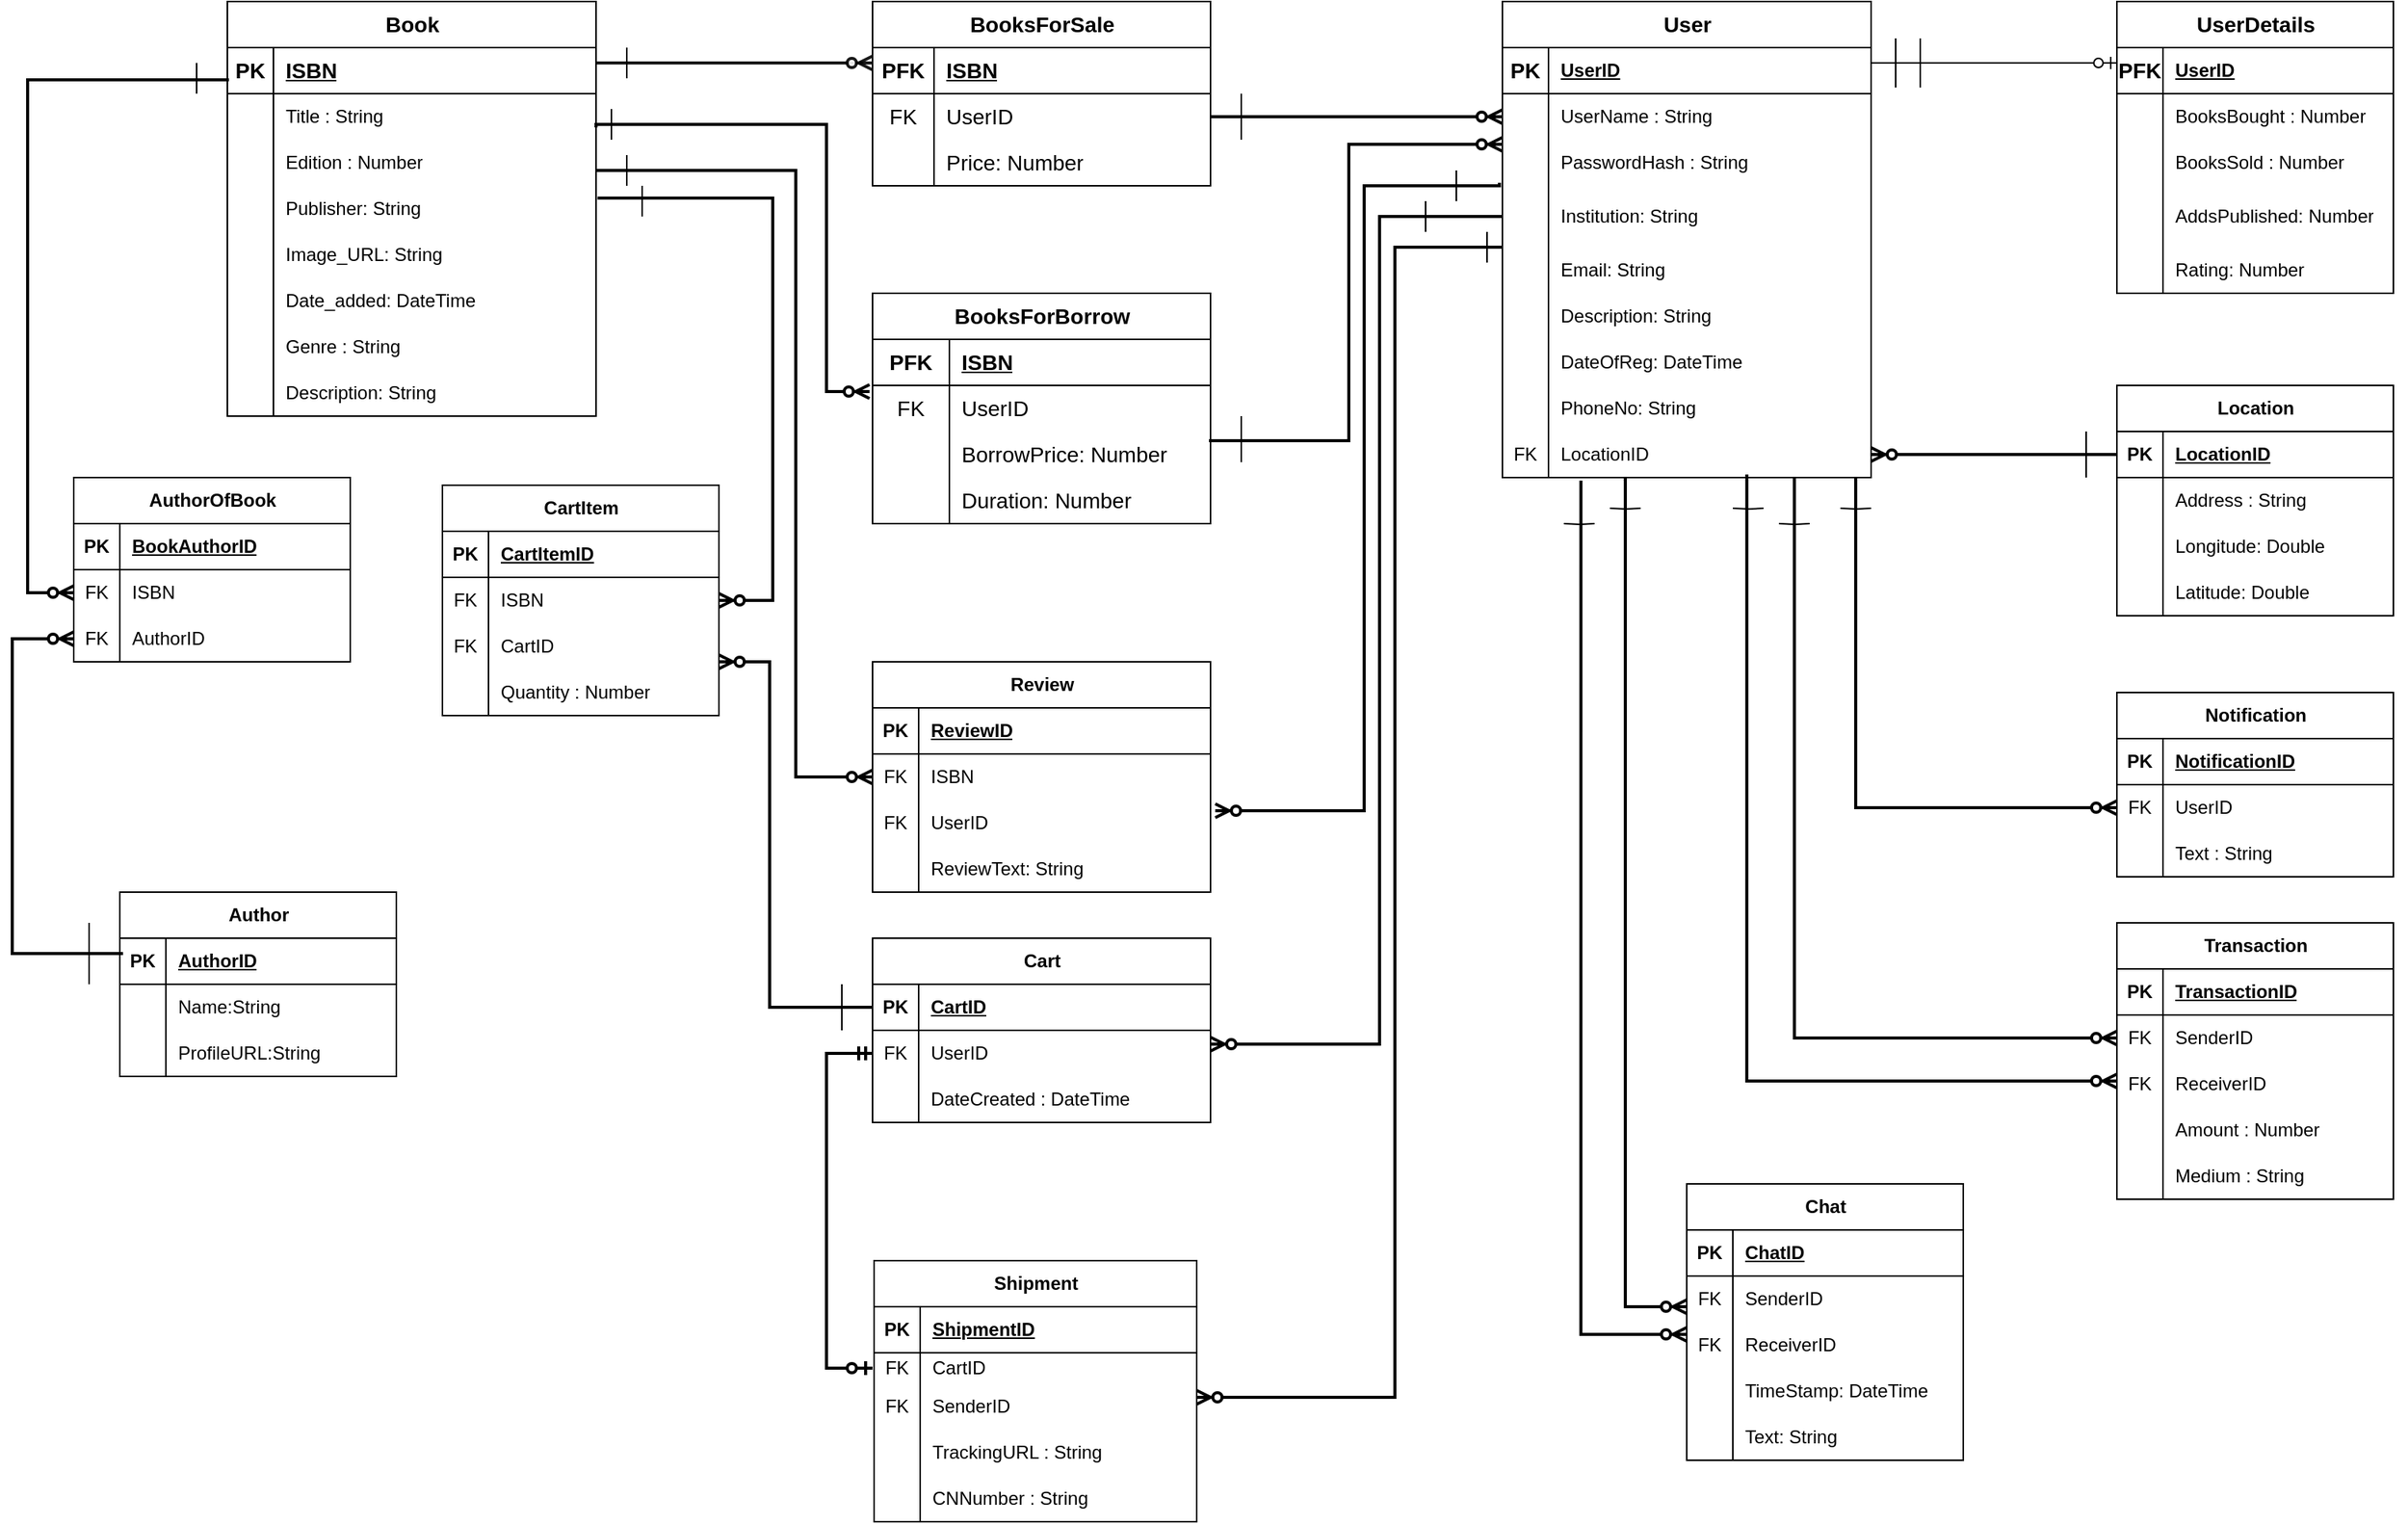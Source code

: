 <mxfile version="21.6.7" type="github">
  <diagram name="Page-1" id="9v51sOSDwu45F2Rm-h4h">
    <mxGraphModel dx="2284" dy="795" grid="1" gridSize="10" guides="1" tooltips="1" connect="1" arrows="1" fold="1" page="1" pageScale="1" pageWidth="850" pageHeight="1100" math="0" shadow="0">
      <root>
        <mxCell id="0" />
        <mxCell id="1" parent="0" />
        <mxCell id="C9G05ynlxcYuqc8bVZSr-22" value="Book" style="shape=table;startSize=30;container=1;collapsible=1;childLayout=tableLayout;fixedRows=1;rowLines=0;fontStyle=1;align=center;resizeLast=1;html=1;fontSize=14;resizeHeight=1;" parent="1" vertex="1">
          <mxGeometry x="20" y="40" width="240" height="270" as="geometry">
            <mxRectangle x="330" y="170" width="80" height="30" as="alternateBounds" />
          </mxGeometry>
        </mxCell>
        <mxCell id="C9G05ynlxcYuqc8bVZSr-23" value="" style="shape=tableRow;horizontal=0;startSize=0;swimlaneHead=0;swimlaneBody=0;fillColor=none;collapsible=0;dropTarget=0;points=[[0,0.5],[1,0.5]];portConstraint=eastwest;top=0;left=0;right=0;bottom=1;" parent="C9G05ynlxcYuqc8bVZSr-22" vertex="1">
          <mxGeometry y="30" width="240" height="30" as="geometry" />
        </mxCell>
        <mxCell id="C9G05ynlxcYuqc8bVZSr-24" value="&lt;font style=&quot;font-size: 14px;&quot;&gt;PK&lt;/font&gt;" style="shape=partialRectangle;connectable=0;fillColor=none;top=0;left=0;bottom=0;right=0;fontStyle=1;overflow=hidden;whiteSpace=wrap;html=1;" parent="C9G05ynlxcYuqc8bVZSr-23" vertex="1">
          <mxGeometry width="30" height="30" as="geometry">
            <mxRectangle width="30" height="30" as="alternateBounds" />
          </mxGeometry>
        </mxCell>
        <mxCell id="C9G05ynlxcYuqc8bVZSr-25" value="&lt;font style=&quot;font-size: 14px;&quot;&gt;ISBN&lt;/font&gt;" style="shape=partialRectangle;connectable=0;fillColor=none;top=0;left=0;bottom=0;right=0;align=left;spacingLeft=6;fontStyle=5;overflow=hidden;whiteSpace=wrap;html=1;" parent="C9G05ynlxcYuqc8bVZSr-23" vertex="1">
          <mxGeometry x="30" width="210" height="30" as="geometry">
            <mxRectangle width="210" height="30" as="alternateBounds" />
          </mxGeometry>
        </mxCell>
        <mxCell id="C9G05ynlxcYuqc8bVZSr-26" value="" style="shape=tableRow;horizontal=0;startSize=0;swimlaneHead=0;swimlaneBody=0;fillColor=none;collapsible=0;dropTarget=0;points=[[0,0.5],[1,0.5]];portConstraint=eastwest;top=0;left=0;right=0;bottom=0;" parent="C9G05ynlxcYuqc8bVZSr-22" vertex="1">
          <mxGeometry y="60" width="240" height="30" as="geometry" />
        </mxCell>
        <mxCell id="C9G05ynlxcYuqc8bVZSr-27" value="" style="shape=partialRectangle;connectable=0;fillColor=none;top=0;left=0;bottom=0;right=0;editable=1;overflow=hidden;whiteSpace=wrap;html=1;" parent="C9G05ynlxcYuqc8bVZSr-26" vertex="1">
          <mxGeometry width="30" height="30" as="geometry">
            <mxRectangle width="30" height="30" as="alternateBounds" />
          </mxGeometry>
        </mxCell>
        <mxCell id="C9G05ynlxcYuqc8bVZSr-28" value="&lt;div align=&quot;left&quot;&gt;Title : String&lt;br&gt;&lt;/div&gt;" style="shape=partialRectangle;connectable=0;fillColor=none;top=0;left=0;bottom=0;right=0;align=left;spacingLeft=6;overflow=hidden;whiteSpace=wrap;html=1;fontSize=12;" parent="C9G05ynlxcYuqc8bVZSr-26" vertex="1">
          <mxGeometry x="30" width="210" height="30" as="geometry">
            <mxRectangle width="210" height="30" as="alternateBounds" />
          </mxGeometry>
        </mxCell>
        <mxCell id="C9G05ynlxcYuqc8bVZSr-29" value="" style="shape=tableRow;horizontal=0;startSize=0;swimlaneHead=0;swimlaneBody=0;fillColor=none;collapsible=0;dropTarget=0;points=[[0,0.5],[1,0.5]];portConstraint=eastwest;top=0;left=0;right=0;bottom=0;" parent="C9G05ynlxcYuqc8bVZSr-22" vertex="1">
          <mxGeometry y="90" width="240" height="30" as="geometry" />
        </mxCell>
        <mxCell id="C9G05ynlxcYuqc8bVZSr-30" value="" style="shape=partialRectangle;connectable=0;fillColor=none;top=0;left=0;bottom=0;right=0;editable=1;overflow=hidden;whiteSpace=wrap;html=1;" parent="C9G05ynlxcYuqc8bVZSr-29" vertex="1">
          <mxGeometry width="30" height="30" as="geometry">
            <mxRectangle width="30" height="30" as="alternateBounds" />
          </mxGeometry>
        </mxCell>
        <mxCell id="C9G05ynlxcYuqc8bVZSr-31" value="Edition : Number" style="shape=partialRectangle;connectable=0;fillColor=none;top=0;left=0;bottom=0;right=0;align=left;spacingLeft=6;overflow=hidden;whiteSpace=wrap;html=1;fontSize=12;" parent="C9G05ynlxcYuqc8bVZSr-29" vertex="1">
          <mxGeometry x="30" width="210" height="30" as="geometry">
            <mxRectangle width="210" height="30" as="alternateBounds" />
          </mxGeometry>
        </mxCell>
        <mxCell id="C9G05ynlxcYuqc8bVZSr-32" value="" style="shape=tableRow;horizontal=0;startSize=0;swimlaneHead=0;swimlaneBody=0;fillColor=none;collapsible=0;dropTarget=0;points=[[0,0.5],[1,0.5]];portConstraint=eastwest;top=0;left=0;right=0;bottom=0;" parent="C9G05ynlxcYuqc8bVZSr-22" vertex="1">
          <mxGeometry y="120" width="240" height="30" as="geometry" />
        </mxCell>
        <mxCell id="C9G05ynlxcYuqc8bVZSr-33" value="" style="shape=partialRectangle;connectable=0;fillColor=none;top=0;left=0;bottom=0;right=0;editable=1;overflow=hidden;whiteSpace=wrap;html=1;" parent="C9G05ynlxcYuqc8bVZSr-32" vertex="1">
          <mxGeometry width="30" height="30" as="geometry">
            <mxRectangle width="30" height="30" as="alternateBounds" />
          </mxGeometry>
        </mxCell>
        <mxCell id="C9G05ynlxcYuqc8bVZSr-34" value="Publisher: String" style="shape=partialRectangle;connectable=0;fillColor=none;top=0;left=0;bottom=0;right=0;align=left;spacingLeft=6;overflow=hidden;whiteSpace=wrap;html=1;fontSize=12;" parent="C9G05ynlxcYuqc8bVZSr-32" vertex="1">
          <mxGeometry x="30" width="210" height="30" as="geometry">
            <mxRectangle width="210" height="30" as="alternateBounds" />
          </mxGeometry>
        </mxCell>
        <mxCell id="C9G05ynlxcYuqc8bVZSr-78" value="" style="shape=tableRow;horizontal=0;startSize=0;swimlaneHead=0;swimlaneBody=0;fillColor=none;collapsible=0;dropTarget=0;points=[[0,0.5],[1,0.5]];portConstraint=eastwest;top=0;left=0;right=0;bottom=0;" parent="C9G05ynlxcYuqc8bVZSr-22" vertex="1">
          <mxGeometry y="150" width="240" height="30" as="geometry" />
        </mxCell>
        <mxCell id="C9G05ynlxcYuqc8bVZSr-79" value="" style="shape=partialRectangle;connectable=0;fillColor=none;top=0;left=0;bottom=0;right=0;editable=1;overflow=hidden;whiteSpace=wrap;html=1;" parent="C9G05ynlxcYuqc8bVZSr-78" vertex="1">
          <mxGeometry width="30" height="30" as="geometry">
            <mxRectangle width="30" height="30" as="alternateBounds" />
          </mxGeometry>
        </mxCell>
        <mxCell id="C9G05ynlxcYuqc8bVZSr-80" value="Image_URL: String" style="shape=partialRectangle;connectable=0;fillColor=none;top=0;left=0;bottom=0;right=0;align=left;spacingLeft=6;overflow=hidden;whiteSpace=wrap;html=1;fontSize=12;" parent="C9G05ynlxcYuqc8bVZSr-78" vertex="1">
          <mxGeometry x="30" width="210" height="30" as="geometry">
            <mxRectangle width="210" height="30" as="alternateBounds" />
          </mxGeometry>
        </mxCell>
        <mxCell id="C9G05ynlxcYuqc8bVZSr-81" value="" style="shape=tableRow;horizontal=0;startSize=0;swimlaneHead=0;swimlaneBody=0;fillColor=none;collapsible=0;dropTarget=0;points=[[0,0.5],[1,0.5]];portConstraint=eastwest;top=0;left=0;right=0;bottom=0;" parent="C9G05ynlxcYuqc8bVZSr-22" vertex="1">
          <mxGeometry y="180" width="240" height="30" as="geometry" />
        </mxCell>
        <mxCell id="C9G05ynlxcYuqc8bVZSr-82" value="" style="shape=partialRectangle;connectable=0;fillColor=none;top=0;left=0;bottom=0;right=0;editable=1;overflow=hidden;whiteSpace=wrap;html=1;" parent="C9G05ynlxcYuqc8bVZSr-81" vertex="1">
          <mxGeometry width="30" height="30" as="geometry">
            <mxRectangle width="30" height="30" as="alternateBounds" />
          </mxGeometry>
        </mxCell>
        <mxCell id="C9G05ynlxcYuqc8bVZSr-83" value="Date_added: DateTime" style="shape=partialRectangle;connectable=0;fillColor=none;top=0;left=0;bottom=0;right=0;align=left;spacingLeft=6;overflow=hidden;whiteSpace=wrap;html=1;fontSize=12;" parent="C9G05ynlxcYuqc8bVZSr-81" vertex="1">
          <mxGeometry x="30" width="210" height="30" as="geometry">
            <mxRectangle width="210" height="30" as="alternateBounds" />
          </mxGeometry>
        </mxCell>
        <mxCell id="C9G05ynlxcYuqc8bVZSr-84" value="" style="shape=tableRow;horizontal=0;startSize=0;swimlaneHead=0;swimlaneBody=0;fillColor=none;collapsible=0;dropTarget=0;points=[[0,0.5],[1,0.5]];portConstraint=eastwest;top=0;left=0;right=0;bottom=0;" parent="C9G05ynlxcYuqc8bVZSr-22" vertex="1">
          <mxGeometry y="210" width="240" height="30" as="geometry" />
        </mxCell>
        <mxCell id="C9G05ynlxcYuqc8bVZSr-85" value="" style="shape=partialRectangle;connectable=0;fillColor=none;top=0;left=0;bottom=0;right=0;editable=1;overflow=hidden;whiteSpace=wrap;html=1;" parent="C9G05ynlxcYuqc8bVZSr-84" vertex="1">
          <mxGeometry width="30" height="30" as="geometry">
            <mxRectangle width="30" height="30" as="alternateBounds" />
          </mxGeometry>
        </mxCell>
        <mxCell id="C9G05ynlxcYuqc8bVZSr-86" value="Genre : String" style="shape=partialRectangle;connectable=0;fillColor=none;top=0;left=0;bottom=0;right=0;align=left;spacingLeft=6;overflow=hidden;whiteSpace=wrap;html=1;fontSize=12;" parent="C9G05ynlxcYuqc8bVZSr-84" vertex="1">
          <mxGeometry x="30" width="210" height="30" as="geometry">
            <mxRectangle width="210" height="30" as="alternateBounds" />
          </mxGeometry>
        </mxCell>
        <mxCell id="C9G05ynlxcYuqc8bVZSr-87" value="" style="shape=tableRow;horizontal=0;startSize=0;swimlaneHead=0;swimlaneBody=0;fillColor=none;collapsible=0;dropTarget=0;points=[[0,0.5],[1,0.5]];portConstraint=eastwest;top=0;left=0;right=0;bottom=0;" parent="C9G05ynlxcYuqc8bVZSr-22" vertex="1">
          <mxGeometry y="240" width="240" height="30" as="geometry" />
        </mxCell>
        <mxCell id="C9G05ynlxcYuqc8bVZSr-88" value="" style="shape=partialRectangle;connectable=0;fillColor=none;top=0;left=0;bottom=0;right=0;editable=1;overflow=hidden;whiteSpace=wrap;html=1;" parent="C9G05ynlxcYuqc8bVZSr-87" vertex="1">
          <mxGeometry width="30" height="30" as="geometry">
            <mxRectangle width="30" height="30" as="alternateBounds" />
          </mxGeometry>
        </mxCell>
        <mxCell id="C9G05ynlxcYuqc8bVZSr-89" value="Description: String" style="shape=partialRectangle;connectable=0;fillColor=none;top=0;left=0;bottom=0;right=0;align=left;spacingLeft=6;overflow=hidden;whiteSpace=wrap;html=1;fontSize=12;" parent="C9G05ynlxcYuqc8bVZSr-87" vertex="1">
          <mxGeometry x="30" width="210" height="30" as="geometry">
            <mxRectangle width="210" height="30" as="alternateBounds" />
          </mxGeometry>
        </mxCell>
        <mxCell id="C9G05ynlxcYuqc8bVZSr-114" value="BooksForSale " style="shape=table;startSize=30;container=1;collapsible=1;childLayout=tableLayout;fixedRows=1;rowLines=0;fontStyle=1;align=center;resizeLast=1;html=1;strokeColor=default;fontFamily=Helvetica;fontSize=14;fontColor=default;fillColor=default;" parent="1" vertex="1">
          <mxGeometry x="440" y="40" width="220" height="120" as="geometry" />
        </mxCell>
        <mxCell id="C9G05ynlxcYuqc8bVZSr-115" value="" style="shape=tableRow;horizontal=0;startSize=0;swimlaneHead=0;swimlaneBody=0;fillColor=none;collapsible=0;dropTarget=0;points=[[0,0.5],[1,0.5]];portConstraint=eastwest;top=0;left=0;right=0;bottom=1;strokeColor=default;fontFamily=Helvetica;fontSize=14;fontColor=default;html=1;" parent="C9G05ynlxcYuqc8bVZSr-114" vertex="1">
          <mxGeometry y="30" width="220" height="30" as="geometry" />
        </mxCell>
        <mxCell id="C9G05ynlxcYuqc8bVZSr-116" value="PFK" style="shape=partialRectangle;connectable=0;fillColor=none;top=0;left=0;bottom=0;right=0;fontStyle=1;overflow=hidden;whiteSpace=wrap;html=1;strokeColor=default;fontFamily=Helvetica;fontSize=14;fontColor=default;startSize=30;" parent="C9G05ynlxcYuqc8bVZSr-115" vertex="1">
          <mxGeometry width="40" height="30" as="geometry">
            <mxRectangle width="40" height="30" as="alternateBounds" />
          </mxGeometry>
        </mxCell>
        <mxCell id="C9G05ynlxcYuqc8bVZSr-117" value="ISBN" style="shape=partialRectangle;connectable=0;fillColor=none;top=0;left=0;bottom=0;right=0;align=left;spacingLeft=6;fontStyle=5;overflow=hidden;whiteSpace=wrap;html=1;strokeColor=default;fontFamily=Helvetica;fontSize=14;fontColor=default;startSize=30;" parent="C9G05ynlxcYuqc8bVZSr-115" vertex="1">
          <mxGeometry x="40" width="180" height="30" as="geometry">
            <mxRectangle width="180" height="30" as="alternateBounds" />
          </mxGeometry>
        </mxCell>
        <mxCell id="C9G05ynlxcYuqc8bVZSr-121" value="" style="shape=tableRow;horizontal=0;startSize=0;swimlaneHead=0;swimlaneBody=0;fillColor=none;collapsible=0;dropTarget=0;points=[[0,0.5],[1,0.5]];portConstraint=eastwest;top=0;left=0;right=0;bottom=0;strokeColor=default;fontFamily=Helvetica;fontSize=14;fontColor=default;html=1;" parent="C9G05ynlxcYuqc8bVZSr-114" vertex="1">
          <mxGeometry y="60" width="220" height="30" as="geometry" />
        </mxCell>
        <mxCell id="C9G05ynlxcYuqc8bVZSr-122" value="FK" style="shape=partialRectangle;connectable=0;fillColor=none;top=0;left=0;bottom=0;right=0;editable=1;overflow=hidden;whiteSpace=wrap;html=1;strokeColor=default;fontFamily=Helvetica;fontSize=14;fontColor=default;startSize=30;" parent="C9G05ynlxcYuqc8bVZSr-121" vertex="1">
          <mxGeometry width="40" height="30" as="geometry">
            <mxRectangle width="40" height="30" as="alternateBounds" />
          </mxGeometry>
        </mxCell>
        <mxCell id="C9G05ynlxcYuqc8bVZSr-123" value="UserID" style="shape=partialRectangle;connectable=0;fillColor=none;top=0;left=0;bottom=0;right=0;align=left;spacingLeft=6;overflow=hidden;whiteSpace=wrap;html=1;strokeColor=default;fontFamily=Helvetica;fontSize=14;fontColor=default;startSize=30;" parent="C9G05ynlxcYuqc8bVZSr-121" vertex="1">
          <mxGeometry x="40" width="180" height="30" as="geometry">
            <mxRectangle width="180" height="30" as="alternateBounds" />
          </mxGeometry>
        </mxCell>
        <mxCell id="C9G05ynlxcYuqc8bVZSr-124" value="" style="shape=tableRow;horizontal=0;startSize=0;swimlaneHead=0;swimlaneBody=0;fillColor=none;collapsible=0;dropTarget=0;points=[[0,0.5],[1,0.5]];portConstraint=eastwest;top=0;left=0;right=0;bottom=0;strokeColor=default;fontFamily=Helvetica;fontSize=14;fontColor=default;html=1;" parent="C9G05ynlxcYuqc8bVZSr-114" vertex="1">
          <mxGeometry y="90" width="220" height="30" as="geometry" />
        </mxCell>
        <mxCell id="C9G05ynlxcYuqc8bVZSr-125" value="" style="shape=partialRectangle;connectable=0;fillColor=none;top=0;left=0;bottom=0;right=0;editable=1;overflow=hidden;whiteSpace=wrap;html=1;strokeColor=default;fontFamily=Helvetica;fontSize=14;fontColor=default;startSize=30;" parent="C9G05ynlxcYuqc8bVZSr-124" vertex="1">
          <mxGeometry width="40" height="30" as="geometry">
            <mxRectangle width="40" height="30" as="alternateBounds" />
          </mxGeometry>
        </mxCell>
        <mxCell id="C9G05ynlxcYuqc8bVZSr-126" value="Price: Number" style="shape=partialRectangle;connectable=0;fillColor=none;top=0;left=0;bottom=0;right=0;align=left;spacingLeft=6;overflow=hidden;whiteSpace=wrap;html=1;strokeColor=default;fontFamily=Helvetica;fontSize=14;fontColor=default;startSize=30;" parent="C9G05ynlxcYuqc8bVZSr-124" vertex="1">
          <mxGeometry x="40" width="180" height="30" as="geometry">
            <mxRectangle width="180" height="30" as="alternateBounds" />
          </mxGeometry>
        </mxCell>
        <mxCell id="C9G05ynlxcYuqc8bVZSr-127" value="BooksForBorrow" style="shape=table;startSize=30;container=1;collapsible=1;childLayout=tableLayout;fixedRows=1;rowLines=0;fontStyle=1;align=center;resizeLast=1;html=1;strokeColor=default;fontFamily=Helvetica;fontSize=14;fontColor=default;fillColor=default;" parent="1" vertex="1">
          <mxGeometry x="440" y="230" width="220" height="150" as="geometry" />
        </mxCell>
        <mxCell id="C9G05ynlxcYuqc8bVZSr-128" value="" style="shape=tableRow;horizontal=0;startSize=0;swimlaneHead=0;swimlaneBody=0;fillColor=none;collapsible=0;dropTarget=0;points=[[0,0.5],[1,0.5]];portConstraint=eastwest;top=0;left=0;right=0;bottom=1;strokeColor=default;fontFamily=Helvetica;fontSize=14;fontColor=default;html=1;" parent="C9G05ynlxcYuqc8bVZSr-127" vertex="1">
          <mxGeometry y="30" width="220" height="30" as="geometry" />
        </mxCell>
        <mxCell id="C9G05ynlxcYuqc8bVZSr-129" value="PFK" style="shape=partialRectangle;connectable=0;fillColor=none;top=0;left=0;bottom=0;right=0;fontStyle=1;overflow=hidden;whiteSpace=wrap;html=1;strokeColor=default;fontFamily=Helvetica;fontSize=14;fontColor=default;startSize=30;" parent="C9G05ynlxcYuqc8bVZSr-128" vertex="1">
          <mxGeometry width="50" height="30" as="geometry">
            <mxRectangle width="50" height="30" as="alternateBounds" />
          </mxGeometry>
        </mxCell>
        <mxCell id="C9G05ynlxcYuqc8bVZSr-130" value="ISBN" style="shape=partialRectangle;connectable=0;fillColor=none;top=0;left=0;bottom=0;right=0;align=left;spacingLeft=6;fontStyle=5;overflow=hidden;whiteSpace=wrap;html=1;strokeColor=default;fontFamily=Helvetica;fontSize=14;fontColor=default;startSize=30;" parent="C9G05ynlxcYuqc8bVZSr-128" vertex="1">
          <mxGeometry x="50" width="170" height="30" as="geometry">
            <mxRectangle width="170" height="30" as="alternateBounds" />
          </mxGeometry>
        </mxCell>
        <mxCell id="C9G05ynlxcYuqc8bVZSr-134" value="" style="shape=tableRow;horizontal=0;startSize=0;swimlaneHead=0;swimlaneBody=0;fillColor=none;collapsible=0;dropTarget=0;points=[[0,0.5],[1,0.5]];portConstraint=eastwest;top=0;left=0;right=0;bottom=0;strokeColor=default;fontFamily=Helvetica;fontSize=14;fontColor=default;html=1;" parent="C9G05ynlxcYuqc8bVZSr-127" vertex="1">
          <mxGeometry y="60" width="220" height="30" as="geometry" />
        </mxCell>
        <mxCell id="C9G05ynlxcYuqc8bVZSr-135" value="FK" style="shape=partialRectangle;connectable=0;fillColor=none;top=0;left=0;bottom=0;right=0;editable=1;overflow=hidden;whiteSpace=wrap;html=1;strokeColor=default;fontFamily=Helvetica;fontSize=14;fontColor=default;startSize=30;" parent="C9G05ynlxcYuqc8bVZSr-134" vertex="1">
          <mxGeometry width="50" height="30" as="geometry">
            <mxRectangle width="50" height="30" as="alternateBounds" />
          </mxGeometry>
        </mxCell>
        <mxCell id="C9G05ynlxcYuqc8bVZSr-136" value="UserID" style="shape=partialRectangle;connectable=0;fillColor=none;top=0;left=0;bottom=0;right=0;align=left;spacingLeft=6;overflow=hidden;whiteSpace=wrap;html=1;strokeColor=default;fontFamily=Helvetica;fontSize=14;fontColor=default;startSize=30;" parent="C9G05ynlxcYuqc8bVZSr-134" vertex="1">
          <mxGeometry x="50" width="170" height="30" as="geometry">
            <mxRectangle width="170" height="30" as="alternateBounds" />
          </mxGeometry>
        </mxCell>
        <mxCell id="C9G05ynlxcYuqc8bVZSr-137" value="" style="shape=tableRow;horizontal=0;startSize=0;swimlaneHead=0;swimlaneBody=0;fillColor=none;collapsible=0;dropTarget=0;points=[[0,0.5],[1,0.5]];portConstraint=eastwest;top=0;left=0;right=0;bottom=0;strokeColor=default;fontFamily=Helvetica;fontSize=14;fontColor=default;html=1;" parent="C9G05ynlxcYuqc8bVZSr-127" vertex="1">
          <mxGeometry y="90" width="220" height="30" as="geometry" />
        </mxCell>
        <mxCell id="C9G05ynlxcYuqc8bVZSr-138" value="" style="shape=partialRectangle;connectable=0;fillColor=none;top=0;left=0;bottom=0;right=0;editable=1;overflow=hidden;whiteSpace=wrap;html=1;strokeColor=default;fontFamily=Helvetica;fontSize=14;fontColor=default;startSize=30;" parent="C9G05ynlxcYuqc8bVZSr-137" vertex="1">
          <mxGeometry width="50" height="30" as="geometry">
            <mxRectangle width="50" height="30" as="alternateBounds" />
          </mxGeometry>
        </mxCell>
        <mxCell id="C9G05ynlxcYuqc8bVZSr-139" value="BorrowPrice: Number" style="shape=partialRectangle;connectable=0;fillColor=none;top=0;left=0;bottom=0;right=0;align=left;spacingLeft=6;overflow=hidden;whiteSpace=wrap;html=1;strokeColor=default;fontFamily=Helvetica;fontSize=14;fontColor=default;startSize=30;" parent="C9G05ynlxcYuqc8bVZSr-137" vertex="1">
          <mxGeometry x="50" width="170" height="30" as="geometry">
            <mxRectangle width="170" height="30" as="alternateBounds" />
          </mxGeometry>
        </mxCell>
        <mxCell id="C9G05ynlxcYuqc8bVZSr-140" value="" style="shape=tableRow;horizontal=0;startSize=0;swimlaneHead=0;swimlaneBody=0;fillColor=none;collapsible=0;dropTarget=0;points=[[0,0.5],[1,0.5]];portConstraint=eastwest;top=0;left=0;right=0;bottom=0;strokeColor=default;fontFamily=Helvetica;fontSize=14;fontColor=default;html=1;" parent="C9G05ynlxcYuqc8bVZSr-127" vertex="1">
          <mxGeometry y="120" width="220" height="30" as="geometry" />
        </mxCell>
        <mxCell id="C9G05ynlxcYuqc8bVZSr-141" value="" style="shape=partialRectangle;connectable=0;fillColor=none;top=0;left=0;bottom=0;right=0;editable=1;overflow=hidden;whiteSpace=wrap;html=1;strokeColor=default;fontFamily=Helvetica;fontSize=14;fontColor=default;startSize=30;" parent="C9G05ynlxcYuqc8bVZSr-140" vertex="1">
          <mxGeometry width="50" height="30" as="geometry">
            <mxRectangle width="50" height="30" as="alternateBounds" />
          </mxGeometry>
        </mxCell>
        <mxCell id="C9G05ynlxcYuqc8bVZSr-142" value="Duration: Number" style="shape=partialRectangle;connectable=0;fillColor=none;top=0;left=0;bottom=0;right=0;align=left;spacingLeft=6;overflow=hidden;whiteSpace=wrap;html=1;strokeColor=default;fontFamily=Helvetica;fontSize=14;fontColor=default;startSize=30;" parent="C9G05ynlxcYuqc8bVZSr-140" vertex="1">
          <mxGeometry x="50" width="170" height="30" as="geometry">
            <mxRectangle width="170" height="30" as="alternateBounds" />
          </mxGeometry>
        </mxCell>
        <mxCell id="C9G05ynlxcYuqc8bVZSr-143" value="" style="fontSize=12;html=1;endArrow=ERzeroToMany;endFill=1;fontFamily=Helvetica;fontColor=default;startSize=30;entryX=0;entryY=0.5;entryDx=0;entryDy=0;exitX=1;exitY=0.5;exitDx=0;exitDy=0;strokeWidth=2;rounded=0;opacity=90;" parent="1" edge="1">
          <mxGeometry width="100" height="100" relative="1" as="geometry">
            <mxPoint x="260" y="80" as="sourcePoint" />
            <mxPoint x="440" y="80" as="targetPoint" />
          </mxGeometry>
        </mxCell>
        <mxCell id="C9G05ynlxcYuqc8bVZSr-144" value="" style="fontSize=12;html=1;endArrow=ERzeroToMany;endFill=1;rounded=0;fontFamily=Helvetica;fontColor=default;startSize=30;entryX=-0.009;entryY=1.133;entryDx=0;entryDy=0;entryPerimeter=0;strokeWidth=2;edgeStyle=orthogonalEdgeStyle;exitX=1;exitY=0.733;exitDx=0;exitDy=0;exitPerimeter=0;" parent="1" source="C9G05ynlxcYuqc8bVZSr-26" target="C9G05ynlxcYuqc8bVZSr-128" edge="1">
          <mxGeometry width="100" height="100" relative="1" as="geometry">
            <mxPoint x="270" y="120" as="sourcePoint" />
            <mxPoint x="400" y="300" as="targetPoint" />
            <Array as="points">
              <mxPoint x="260" y="120" />
              <mxPoint x="410" y="120" />
              <mxPoint x="410" y="294" />
            </Array>
          </mxGeometry>
        </mxCell>
        <mxCell id="C9G05ynlxcYuqc8bVZSr-150" value="" style="endArrow=none;html=1;rounded=0;fontFamily=Helvetica;fontSize=14;fontColor=default;startSize=30;" parent="1" edge="1">
          <mxGeometry width="50" height="50" relative="1" as="geometry">
            <mxPoint x="270" y="110" as="sourcePoint" />
            <mxPoint x="270" y="130" as="targetPoint" />
          </mxGeometry>
        </mxCell>
        <mxCell id="C9G05ynlxcYuqc8bVZSr-151" value="" style="endArrow=none;html=1;rounded=0;fontFamily=Helvetica;fontSize=14;fontColor=default;startSize=30;" parent="1" edge="1">
          <mxGeometry width="50" height="50" relative="1" as="geometry">
            <mxPoint x="280" y="90" as="sourcePoint" />
            <mxPoint x="280" y="70" as="targetPoint" />
          </mxGeometry>
        </mxCell>
        <mxCell id="C9G05ynlxcYuqc8bVZSr-161" value="User" style="shape=table;startSize=30;container=1;collapsible=1;childLayout=tableLayout;fixedRows=1;rowLines=0;fontStyle=1;align=center;resizeLast=1;html=1;fontSize=14;resizeHeight=1;" parent="1" vertex="1">
          <mxGeometry x="850" y="40" width="240" height="310" as="geometry">
            <mxRectangle x="330" y="170" width="80" height="30" as="alternateBounds" />
          </mxGeometry>
        </mxCell>
        <mxCell id="C9G05ynlxcYuqc8bVZSr-162" value="" style="shape=tableRow;horizontal=0;startSize=0;swimlaneHead=0;swimlaneBody=0;fillColor=none;collapsible=0;dropTarget=0;points=[[0,0.5],[1,0.5]];portConstraint=eastwest;top=0;left=0;right=0;bottom=1;" parent="C9G05ynlxcYuqc8bVZSr-161" vertex="1">
          <mxGeometry y="30" width="240" height="30" as="geometry" />
        </mxCell>
        <mxCell id="C9G05ynlxcYuqc8bVZSr-163" value="&lt;font style=&quot;font-size: 14px;&quot;&gt;PK&lt;/font&gt;" style="shape=partialRectangle;connectable=0;fillColor=none;top=0;left=0;bottom=0;right=0;fontStyle=1;overflow=hidden;whiteSpace=wrap;html=1;" parent="C9G05ynlxcYuqc8bVZSr-162" vertex="1">
          <mxGeometry width="30" height="30" as="geometry">
            <mxRectangle width="30" height="30" as="alternateBounds" />
          </mxGeometry>
        </mxCell>
        <mxCell id="C9G05ynlxcYuqc8bVZSr-164" value="UserID" style="shape=partialRectangle;connectable=0;fillColor=none;top=0;left=0;bottom=0;right=0;align=left;spacingLeft=6;fontStyle=5;overflow=hidden;whiteSpace=wrap;html=1;" parent="C9G05ynlxcYuqc8bVZSr-162" vertex="1">
          <mxGeometry x="30" width="210" height="30" as="geometry">
            <mxRectangle width="210" height="30" as="alternateBounds" />
          </mxGeometry>
        </mxCell>
        <mxCell id="C9G05ynlxcYuqc8bVZSr-165" value="" style="shape=tableRow;horizontal=0;startSize=0;swimlaneHead=0;swimlaneBody=0;fillColor=none;collapsible=0;dropTarget=0;points=[[0,0.5],[1,0.5]];portConstraint=eastwest;top=0;left=0;right=0;bottom=0;" parent="C9G05ynlxcYuqc8bVZSr-161" vertex="1">
          <mxGeometry y="60" width="240" height="30" as="geometry" />
        </mxCell>
        <mxCell id="C9G05ynlxcYuqc8bVZSr-166" value="" style="shape=partialRectangle;connectable=0;fillColor=none;top=0;left=0;bottom=0;right=0;editable=1;overflow=hidden;whiteSpace=wrap;html=1;" parent="C9G05ynlxcYuqc8bVZSr-165" vertex="1">
          <mxGeometry width="30" height="30" as="geometry">
            <mxRectangle width="30" height="30" as="alternateBounds" />
          </mxGeometry>
        </mxCell>
        <mxCell id="C9G05ynlxcYuqc8bVZSr-167" value="&lt;div align=&quot;left&quot;&gt;UserName : String&lt;br&gt;&lt;/div&gt;" style="shape=partialRectangle;connectable=0;fillColor=none;top=0;left=0;bottom=0;right=0;align=left;spacingLeft=6;overflow=hidden;whiteSpace=wrap;html=1;fontSize=12;" parent="C9G05ynlxcYuqc8bVZSr-165" vertex="1">
          <mxGeometry x="30" width="210" height="30" as="geometry">
            <mxRectangle width="210" height="30" as="alternateBounds" />
          </mxGeometry>
        </mxCell>
        <mxCell id="C9G05ynlxcYuqc8bVZSr-168" value="" style="shape=tableRow;horizontal=0;startSize=0;swimlaneHead=0;swimlaneBody=0;fillColor=none;collapsible=0;dropTarget=0;points=[[0,0.5],[1,0.5]];portConstraint=eastwest;top=0;left=0;right=0;bottom=0;" parent="C9G05ynlxcYuqc8bVZSr-161" vertex="1">
          <mxGeometry y="90" width="240" height="30" as="geometry" />
        </mxCell>
        <mxCell id="C9G05ynlxcYuqc8bVZSr-169" value="" style="shape=partialRectangle;connectable=0;fillColor=none;top=0;left=0;bottom=0;right=0;editable=1;overflow=hidden;whiteSpace=wrap;html=1;" parent="C9G05ynlxcYuqc8bVZSr-168" vertex="1">
          <mxGeometry width="30" height="30" as="geometry">
            <mxRectangle width="30" height="30" as="alternateBounds" />
          </mxGeometry>
        </mxCell>
        <mxCell id="C9G05ynlxcYuqc8bVZSr-170" value="PasswordHash : String" style="shape=partialRectangle;connectable=0;fillColor=none;top=0;left=0;bottom=0;right=0;align=left;spacingLeft=6;overflow=hidden;whiteSpace=wrap;html=1;fontSize=12;" parent="C9G05ynlxcYuqc8bVZSr-168" vertex="1">
          <mxGeometry x="30" width="210" height="30" as="geometry">
            <mxRectangle width="210" height="30" as="alternateBounds" />
          </mxGeometry>
        </mxCell>
        <mxCell id="C9G05ynlxcYuqc8bVZSr-171" value="" style="shape=tableRow;horizontal=0;startSize=0;swimlaneHead=0;swimlaneBody=0;fillColor=none;collapsible=0;dropTarget=0;points=[[0,0.5],[1,0.5]];portConstraint=eastwest;top=0;left=0;right=0;bottom=0;" parent="C9G05ynlxcYuqc8bVZSr-161" vertex="1">
          <mxGeometry y="120" width="240" height="40" as="geometry" />
        </mxCell>
        <mxCell id="C9G05ynlxcYuqc8bVZSr-172" value="" style="shape=partialRectangle;connectable=0;fillColor=none;top=0;left=0;bottom=0;right=0;editable=1;overflow=hidden;whiteSpace=wrap;html=1;" parent="C9G05ynlxcYuqc8bVZSr-171" vertex="1">
          <mxGeometry width="30" height="40" as="geometry">
            <mxRectangle width="30" height="40" as="alternateBounds" />
          </mxGeometry>
        </mxCell>
        <mxCell id="C9G05ynlxcYuqc8bVZSr-173" value="Institution: String" style="shape=partialRectangle;connectable=0;fillColor=none;top=0;left=0;bottom=0;right=0;align=left;spacingLeft=6;overflow=hidden;whiteSpace=wrap;html=1;fontSize=12;" parent="C9G05ynlxcYuqc8bVZSr-171" vertex="1">
          <mxGeometry x="30" width="210" height="40" as="geometry">
            <mxRectangle width="210" height="40" as="alternateBounds" />
          </mxGeometry>
        </mxCell>
        <mxCell id="C9G05ynlxcYuqc8bVZSr-174" value="" style="shape=tableRow;horizontal=0;startSize=0;swimlaneHead=0;swimlaneBody=0;fillColor=none;collapsible=0;dropTarget=0;points=[[0,0.5],[1,0.5]];portConstraint=eastwest;top=0;left=0;right=0;bottom=0;" parent="C9G05ynlxcYuqc8bVZSr-161" vertex="1">
          <mxGeometry y="160" width="240" height="30" as="geometry" />
        </mxCell>
        <mxCell id="C9G05ynlxcYuqc8bVZSr-175" value="" style="shape=partialRectangle;connectable=0;fillColor=none;top=0;left=0;bottom=0;right=0;editable=1;overflow=hidden;whiteSpace=wrap;html=1;" parent="C9G05ynlxcYuqc8bVZSr-174" vertex="1">
          <mxGeometry width="30" height="30" as="geometry">
            <mxRectangle width="30" height="30" as="alternateBounds" />
          </mxGeometry>
        </mxCell>
        <mxCell id="C9G05ynlxcYuqc8bVZSr-176" value="Email: String" style="shape=partialRectangle;connectable=0;fillColor=none;top=0;left=0;bottom=0;right=0;align=left;spacingLeft=6;overflow=hidden;whiteSpace=wrap;html=1;fontSize=12;" parent="C9G05ynlxcYuqc8bVZSr-174" vertex="1">
          <mxGeometry x="30" width="210" height="30" as="geometry">
            <mxRectangle width="210" height="30" as="alternateBounds" />
          </mxGeometry>
        </mxCell>
        <mxCell id="C9G05ynlxcYuqc8bVZSr-183" value="" style="shape=tableRow;horizontal=0;startSize=0;swimlaneHead=0;swimlaneBody=0;fillColor=none;collapsible=0;dropTarget=0;points=[[0,0.5],[1,0.5]];portConstraint=eastwest;top=0;left=0;right=0;bottom=0;" parent="C9G05ynlxcYuqc8bVZSr-161" vertex="1">
          <mxGeometry y="190" width="240" height="30" as="geometry" />
        </mxCell>
        <mxCell id="C9G05ynlxcYuqc8bVZSr-184" value="" style="shape=partialRectangle;connectable=0;fillColor=none;top=0;left=0;bottom=0;right=0;editable=1;overflow=hidden;whiteSpace=wrap;html=1;" parent="C9G05ynlxcYuqc8bVZSr-183" vertex="1">
          <mxGeometry width="30" height="30" as="geometry">
            <mxRectangle width="30" height="30" as="alternateBounds" />
          </mxGeometry>
        </mxCell>
        <mxCell id="C9G05ynlxcYuqc8bVZSr-185" value="Description: String" style="shape=partialRectangle;connectable=0;fillColor=none;top=0;left=0;bottom=0;right=0;align=left;spacingLeft=6;overflow=hidden;whiteSpace=wrap;html=1;fontSize=12;" parent="C9G05ynlxcYuqc8bVZSr-183" vertex="1">
          <mxGeometry x="30" width="210" height="30" as="geometry">
            <mxRectangle width="210" height="30" as="alternateBounds" />
          </mxGeometry>
        </mxCell>
        <mxCell id="C9G05ynlxcYuqc8bVZSr-210" value="" style="shape=tableRow;horizontal=0;startSize=0;swimlaneHead=0;swimlaneBody=0;fillColor=none;collapsible=0;dropTarget=0;points=[[0,0.5],[1,0.5]];portConstraint=eastwest;top=0;left=0;right=0;bottom=0;" parent="C9G05ynlxcYuqc8bVZSr-161" vertex="1">
          <mxGeometry y="220" width="240" height="30" as="geometry" />
        </mxCell>
        <mxCell id="C9G05ynlxcYuqc8bVZSr-211" value="" style="shape=partialRectangle;connectable=0;fillColor=none;top=0;left=0;bottom=0;right=0;editable=1;overflow=hidden;whiteSpace=wrap;html=1;" parent="C9G05ynlxcYuqc8bVZSr-210" vertex="1">
          <mxGeometry width="30" height="30" as="geometry">
            <mxRectangle width="30" height="30" as="alternateBounds" />
          </mxGeometry>
        </mxCell>
        <mxCell id="C9G05ynlxcYuqc8bVZSr-212" value="DateOfReg: DateTime" style="shape=partialRectangle;connectable=0;fillColor=none;top=0;left=0;bottom=0;right=0;align=left;spacingLeft=6;overflow=hidden;whiteSpace=wrap;html=1;fontSize=12;" parent="C9G05ynlxcYuqc8bVZSr-210" vertex="1">
          <mxGeometry x="30" width="210" height="30" as="geometry">
            <mxRectangle width="210" height="30" as="alternateBounds" />
          </mxGeometry>
        </mxCell>
        <mxCell id="7HspRHMofScwf_ScNRBA-1" value="" style="shape=tableRow;horizontal=0;startSize=0;swimlaneHead=0;swimlaneBody=0;fillColor=none;collapsible=0;dropTarget=0;points=[[0,0.5],[1,0.5]];portConstraint=eastwest;top=0;left=0;right=0;bottom=0;" parent="C9G05ynlxcYuqc8bVZSr-161" vertex="1">
          <mxGeometry y="250" width="240" height="30" as="geometry" />
        </mxCell>
        <mxCell id="7HspRHMofScwf_ScNRBA-2" value="" style="shape=partialRectangle;connectable=0;fillColor=none;top=0;left=0;bottom=0;right=0;editable=1;overflow=hidden;whiteSpace=wrap;html=1;" parent="7HspRHMofScwf_ScNRBA-1" vertex="1">
          <mxGeometry width="30" height="30" as="geometry">
            <mxRectangle width="30" height="30" as="alternateBounds" />
          </mxGeometry>
        </mxCell>
        <mxCell id="7HspRHMofScwf_ScNRBA-3" value="PhoneNo: String" style="shape=partialRectangle;connectable=0;fillColor=none;top=0;left=0;bottom=0;right=0;align=left;spacingLeft=6;overflow=hidden;whiteSpace=wrap;html=1;fontSize=12;" parent="7HspRHMofScwf_ScNRBA-1" vertex="1">
          <mxGeometry x="30" width="210" height="30" as="geometry">
            <mxRectangle width="210" height="30" as="alternateBounds" />
          </mxGeometry>
        </mxCell>
        <mxCell id="7HspRHMofScwf_ScNRBA-4" value="" style="shape=tableRow;horizontal=0;startSize=0;swimlaneHead=0;swimlaneBody=0;fillColor=none;collapsible=0;dropTarget=0;points=[[0,0.5],[1,0.5]];portConstraint=eastwest;top=0;left=0;right=0;bottom=0;" parent="C9G05ynlxcYuqc8bVZSr-161" vertex="1">
          <mxGeometry y="280" width="240" height="30" as="geometry" />
        </mxCell>
        <mxCell id="7HspRHMofScwf_ScNRBA-5" value="FK" style="shape=partialRectangle;connectable=0;fillColor=none;top=0;left=0;bottom=0;right=0;editable=1;overflow=hidden;whiteSpace=wrap;html=1;" parent="7HspRHMofScwf_ScNRBA-4" vertex="1">
          <mxGeometry width="30" height="30" as="geometry">
            <mxRectangle width="30" height="30" as="alternateBounds" />
          </mxGeometry>
        </mxCell>
        <mxCell id="7HspRHMofScwf_ScNRBA-6" value="LocationID" style="shape=partialRectangle;connectable=0;fillColor=none;top=0;left=0;bottom=0;right=0;align=left;spacingLeft=6;overflow=hidden;whiteSpace=wrap;html=1;fontSize=12;" parent="7HspRHMofScwf_ScNRBA-4" vertex="1">
          <mxGeometry x="30" width="210" height="30" as="geometry">
            <mxRectangle width="210" height="30" as="alternateBounds" />
          </mxGeometry>
        </mxCell>
        <mxCell id="C9G05ynlxcYuqc8bVZSr-189" value="UserDetails" style="shape=table;startSize=30;container=1;collapsible=1;childLayout=tableLayout;fixedRows=1;rowLines=0;fontStyle=1;align=center;resizeLast=1;html=1;fontSize=14;resizeHeight=1;" parent="1" vertex="1">
          <mxGeometry x="1250" y="40" width="180" height="190" as="geometry">
            <mxRectangle x="330" y="170" width="80" height="30" as="alternateBounds" />
          </mxGeometry>
        </mxCell>
        <mxCell id="C9G05ynlxcYuqc8bVZSr-190" value="" style="shape=tableRow;horizontal=0;startSize=0;swimlaneHead=0;swimlaneBody=0;fillColor=none;collapsible=0;dropTarget=0;points=[[0,0.5],[1,0.5]];portConstraint=eastwest;top=0;left=0;right=0;bottom=1;" parent="C9G05ynlxcYuqc8bVZSr-189" vertex="1">
          <mxGeometry y="30" width="180" height="30" as="geometry" />
        </mxCell>
        <mxCell id="C9G05ynlxcYuqc8bVZSr-191" value="&lt;font style=&quot;font-size: 14px;&quot;&gt;PFK&lt;/font&gt;" style="shape=partialRectangle;connectable=0;fillColor=none;top=0;left=0;bottom=0;right=0;fontStyle=1;overflow=hidden;whiteSpace=wrap;html=1;" parent="C9G05ynlxcYuqc8bVZSr-190" vertex="1">
          <mxGeometry width="30" height="30" as="geometry">
            <mxRectangle width="30" height="30" as="alternateBounds" />
          </mxGeometry>
        </mxCell>
        <mxCell id="C9G05ynlxcYuqc8bVZSr-192" value="UserID" style="shape=partialRectangle;connectable=0;fillColor=none;top=0;left=0;bottom=0;right=0;align=left;spacingLeft=6;fontStyle=5;overflow=hidden;whiteSpace=wrap;html=1;" parent="C9G05ynlxcYuqc8bVZSr-190" vertex="1">
          <mxGeometry x="30" width="150" height="30" as="geometry">
            <mxRectangle width="150" height="30" as="alternateBounds" />
          </mxGeometry>
        </mxCell>
        <mxCell id="C9G05ynlxcYuqc8bVZSr-193" value="" style="shape=tableRow;horizontal=0;startSize=0;swimlaneHead=0;swimlaneBody=0;fillColor=none;collapsible=0;dropTarget=0;points=[[0,0.5],[1,0.5]];portConstraint=eastwest;top=0;left=0;right=0;bottom=0;" parent="C9G05ynlxcYuqc8bVZSr-189" vertex="1">
          <mxGeometry y="60" width="180" height="30" as="geometry" />
        </mxCell>
        <mxCell id="C9G05ynlxcYuqc8bVZSr-194" value="" style="shape=partialRectangle;connectable=0;fillColor=none;top=0;left=0;bottom=0;right=0;editable=1;overflow=hidden;whiteSpace=wrap;html=1;" parent="C9G05ynlxcYuqc8bVZSr-193" vertex="1">
          <mxGeometry width="30" height="30" as="geometry">
            <mxRectangle width="30" height="30" as="alternateBounds" />
          </mxGeometry>
        </mxCell>
        <mxCell id="C9G05ynlxcYuqc8bVZSr-195" value="&lt;div align=&quot;left&quot;&gt;BooksBought : Number&lt;br&gt;&lt;/div&gt;" style="shape=partialRectangle;connectable=0;fillColor=none;top=0;left=0;bottom=0;right=0;align=left;spacingLeft=6;overflow=hidden;whiteSpace=wrap;html=1;fontSize=12;" parent="C9G05ynlxcYuqc8bVZSr-193" vertex="1">
          <mxGeometry x="30" width="150" height="30" as="geometry">
            <mxRectangle width="150" height="30" as="alternateBounds" />
          </mxGeometry>
        </mxCell>
        <mxCell id="C9G05ynlxcYuqc8bVZSr-196" value="" style="shape=tableRow;horizontal=0;startSize=0;swimlaneHead=0;swimlaneBody=0;fillColor=none;collapsible=0;dropTarget=0;points=[[0,0.5],[1,0.5]];portConstraint=eastwest;top=0;left=0;right=0;bottom=0;" parent="C9G05ynlxcYuqc8bVZSr-189" vertex="1">
          <mxGeometry y="90" width="180" height="30" as="geometry" />
        </mxCell>
        <mxCell id="C9G05ynlxcYuqc8bVZSr-197" value="" style="shape=partialRectangle;connectable=0;fillColor=none;top=0;left=0;bottom=0;right=0;editable=1;overflow=hidden;whiteSpace=wrap;html=1;" parent="C9G05ynlxcYuqc8bVZSr-196" vertex="1">
          <mxGeometry width="30" height="30" as="geometry">
            <mxRectangle width="30" height="30" as="alternateBounds" />
          </mxGeometry>
        </mxCell>
        <mxCell id="C9G05ynlxcYuqc8bVZSr-198" value="BooksSold : Number" style="shape=partialRectangle;connectable=0;fillColor=none;top=0;left=0;bottom=0;right=0;align=left;spacingLeft=6;overflow=hidden;whiteSpace=wrap;html=1;fontSize=12;" parent="C9G05ynlxcYuqc8bVZSr-196" vertex="1">
          <mxGeometry x="30" width="150" height="30" as="geometry">
            <mxRectangle width="150" height="30" as="alternateBounds" />
          </mxGeometry>
        </mxCell>
        <mxCell id="C9G05ynlxcYuqc8bVZSr-199" value="" style="shape=tableRow;horizontal=0;startSize=0;swimlaneHead=0;swimlaneBody=0;fillColor=none;collapsible=0;dropTarget=0;points=[[0,0.5],[1,0.5]];portConstraint=eastwest;top=0;left=0;right=0;bottom=0;" parent="C9G05ynlxcYuqc8bVZSr-189" vertex="1">
          <mxGeometry y="120" width="180" height="40" as="geometry" />
        </mxCell>
        <mxCell id="C9G05ynlxcYuqc8bVZSr-200" value="" style="shape=partialRectangle;connectable=0;fillColor=none;top=0;left=0;bottom=0;right=0;editable=1;overflow=hidden;whiteSpace=wrap;html=1;" parent="C9G05ynlxcYuqc8bVZSr-199" vertex="1">
          <mxGeometry width="30" height="40" as="geometry">
            <mxRectangle width="30" height="40" as="alternateBounds" />
          </mxGeometry>
        </mxCell>
        <mxCell id="C9G05ynlxcYuqc8bVZSr-201" value="AddsPublished: Number" style="shape=partialRectangle;connectable=0;fillColor=none;top=0;left=0;bottom=0;right=0;align=left;spacingLeft=6;overflow=hidden;whiteSpace=wrap;html=1;fontSize=12;" parent="C9G05ynlxcYuqc8bVZSr-199" vertex="1">
          <mxGeometry x="30" width="150" height="40" as="geometry">
            <mxRectangle width="150" height="40" as="alternateBounds" />
          </mxGeometry>
        </mxCell>
        <mxCell id="C9G05ynlxcYuqc8bVZSr-202" value="" style="shape=tableRow;horizontal=0;startSize=0;swimlaneHead=0;swimlaneBody=0;fillColor=none;collapsible=0;dropTarget=0;points=[[0,0.5],[1,0.5]];portConstraint=eastwest;top=0;left=0;right=0;bottom=0;" parent="C9G05ynlxcYuqc8bVZSr-189" vertex="1">
          <mxGeometry y="160" width="180" height="30" as="geometry" />
        </mxCell>
        <mxCell id="C9G05ynlxcYuqc8bVZSr-203" value="" style="shape=partialRectangle;connectable=0;fillColor=none;top=0;left=0;bottom=0;right=0;editable=1;overflow=hidden;whiteSpace=wrap;html=1;" parent="C9G05ynlxcYuqc8bVZSr-202" vertex="1">
          <mxGeometry width="30" height="30" as="geometry">
            <mxRectangle width="30" height="30" as="alternateBounds" />
          </mxGeometry>
        </mxCell>
        <mxCell id="C9G05ynlxcYuqc8bVZSr-204" value="Rating: Number" style="shape=partialRectangle;connectable=0;fillColor=none;top=0;left=0;bottom=0;right=0;align=left;spacingLeft=6;overflow=hidden;whiteSpace=wrap;html=1;fontSize=12;" parent="C9G05ynlxcYuqc8bVZSr-202" vertex="1">
          <mxGeometry x="30" width="150" height="30" as="geometry">
            <mxRectangle width="150" height="30" as="alternateBounds" />
          </mxGeometry>
        </mxCell>
        <mxCell id="C9G05ynlxcYuqc8bVZSr-213" value="" style="fontSize=12;html=1;endArrow=ERzeroToOne;startArrow=ERmandOne;rounded=0;fontFamily=Helvetica;fontColor=default;startSize=30;entryX=0;entryY=0.5;entryDx=0;entryDy=0;exitX=1;exitY=0.5;exitDx=0;exitDy=0;" parent="1" edge="1">
          <mxGeometry width="100" height="100" relative="1" as="geometry">
            <mxPoint x="1090" y="80" as="sourcePoint" />
            <mxPoint x="1250" y="80" as="targetPoint" />
          </mxGeometry>
        </mxCell>
        <mxCell id="C9G05ynlxcYuqc8bVZSr-215" value="" style="fontSize=12;html=1;endArrow=ERzeroToMany;endFill=1;rounded=0;fontFamily=Helvetica;fontColor=default;startSize=30;exitX=1;exitY=0.5;exitDx=0;exitDy=0;entryX=0;entryY=0.5;entryDx=0;entryDy=0;strokeWidth=2;" parent="1" target="C9G05ynlxcYuqc8bVZSr-165" edge="1">
          <mxGeometry width="100" height="100" relative="1" as="geometry">
            <mxPoint x="660" y="115" as="sourcePoint" />
            <mxPoint x="838" y="114" as="targetPoint" />
          </mxGeometry>
        </mxCell>
        <mxCell id="C9G05ynlxcYuqc8bVZSr-216" value="" style="endArrow=none;html=1;rounded=0;fontFamily=Helvetica;fontSize=14;fontColor=default;startSize=30;" parent="1" edge="1">
          <mxGeometry width="50" height="50" relative="1" as="geometry">
            <mxPoint x="680" y="100" as="sourcePoint" />
            <mxPoint x="680" y="130" as="targetPoint" />
          </mxGeometry>
        </mxCell>
        <mxCell id="C9G05ynlxcYuqc8bVZSr-217" value="" style="fontSize=12;html=1;endArrow=ERzeroToMany;endFill=1;rounded=0;fontFamily=Helvetica;fontColor=default;startSize=30;exitX=1;exitY=0.5;exitDx=0;exitDy=0;strokeWidth=2;edgeStyle=orthogonalEdgeStyle;" parent="1" target="C9G05ynlxcYuqc8bVZSr-168" edge="1">
          <mxGeometry width="100" height="100" relative="1" as="geometry">
            <mxPoint x="660" y="325" as="sourcePoint" />
            <mxPoint x="847" y="133" as="targetPoint" />
            <Array as="points">
              <mxPoint x="660" y="326" />
              <mxPoint x="750" y="326" />
              <mxPoint x="750" y="133" />
            </Array>
          </mxGeometry>
        </mxCell>
        <mxCell id="C9G05ynlxcYuqc8bVZSr-218" value="" style="endArrow=none;html=1;rounded=0;fontFamily=Helvetica;fontSize=14;fontColor=default;startSize=30;edgeStyle=orthogonalEdgeStyle;" parent="1" edge="1">
          <mxGeometry width="50" height="50" relative="1" as="geometry">
            <mxPoint x="680" y="310" as="sourcePoint" />
            <mxPoint x="680" y="340" as="targetPoint" />
          </mxGeometry>
        </mxCell>
        <mxCell id="RhXeE3N9XsLP1iyDJ-4I-1" value="Location" style="shape=table;startSize=30;container=1;collapsible=1;childLayout=tableLayout;fixedRows=1;rowLines=0;fontStyle=1;align=center;resizeLast=1;html=1;" parent="1" vertex="1">
          <mxGeometry x="1250" y="290" width="180" height="150" as="geometry" />
        </mxCell>
        <mxCell id="RhXeE3N9XsLP1iyDJ-4I-2" value="" style="shape=tableRow;horizontal=0;startSize=0;swimlaneHead=0;swimlaneBody=0;fillColor=none;collapsible=0;dropTarget=0;points=[[0,0.5],[1,0.5]];portConstraint=eastwest;top=0;left=0;right=0;bottom=1;" parent="RhXeE3N9XsLP1iyDJ-4I-1" vertex="1">
          <mxGeometry y="30" width="180" height="30" as="geometry" />
        </mxCell>
        <mxCell id="RhXeE3N9XsLP1iyDJ-4I-3" value="PK" style="shape=partialRectangle;connectable=0;fillColor=none;top=0;left=0;bottom=0;right=0;fontStyle=1;overflow=hidden;whiteSpace=wrap;html=1;" parent="RhXeE3N9XsLP1iyDJ-4I-2" vertex="1">
          <mxGeometry width="30" height="30" as="geometry">
            <mxRectangle width="30" height="30" as="alternateBounds" />
          </mxGeometry>
        </mxCell>
        <mxCell id="RhXeE3N9XsLP1iyDJ-4I-4" value="LocationID" style="shape=partialRectangle;connectable=0;fillColor=none;top=0;left=0;bottom=0;right=0;align=left;spacingLeft=6;fontStyle=5;overflow=hidden;whiteSpace=wrap;html=1;" parent="RhXeE3N9XsLP1iyDJ-4I-2" vertex="1">
          <mxGeometry x="30" width="150" height="30" as="geometry">
            <mxRectangle width="150" height="30" as="alternateBounds" />
          </mxGeometry>
        </mxCell>
        <mxCell id="RhXeE3N9XsLP1iyDJ-4I-5" value="" style="shape=tableRow;horizontal=0;startSize=0;swimlaneHead=0;swimlaneBody=0;fillColor=none;collapsible=0;dropTarget=0;points=[[0,0.5],[1,0.5]];portConstraint=eastwest;top=0;left=0;right=0;bottom=0;" parent="RhXeE3N9XsLP1iyDJ-4I-1" vertex="1">
          <mxGeometry y="60" width="180" height="30" as="geometry" />
        </mxCell>
        <mxCell id="RhXeE3N9XsLP1iyDJ-4I-6" value="" style="shape=partialRectangle;connectable=0;fillColor=none;top=0;left=0;bottom=0;right=0;editable=1;overflow=hidden;whiteSpace=wrap;html=1;" parent="RhXeE3N9XsLP1iyDJ-4I-5" vertex="1">
          <mxGeometry width="30" height="30" as="geometry">
            <mxRectangle width="30" height="30" as="alternateBounds" />
          </mxGeometry>
        </mxCell>
        <mxCell id="RhXeE3N9XsLP1iyDJ-4I-7" value="Address : String" style="shape=partialRectangle;connectable=0;fillColor=none;top=0;left=0;bottom=0;right=0;align=left;spacingLeft=6;overflow=hidden;whiteSpace=wrap;html=1;" parent="RhXeE3N9XsLP1iyDJ-4I-5" vertex="1">
          <mxGeometry x="30" width="150" height="30" as="geometry">
            <mxRectangle width="150" height="30" as="alternateBounds" />
          </mxGeometry>
        </mxCell>
        <mxCell id="RhXeE3N9XsLP1iyDJ-4I-8" value="" style="shape=tableRow;horizontal=0;startSize=0;swimlaneHead=0;swimlaneBody=0;fillColor=none;collapsible=0;dropTarget=0;points=[[0,0.5],[1,0.5]];portConstraint=eastwest;top=0;left=0;right=0;bottom=0;" parent="RhXeE3N9XsLP1iyDJ-4I-1" vertex="1">
          <mxGeometry y="90" width="180" height="30" as="geometry" />
        </mxCell>
        <mxCell id="RhXeE3N9XsLP1iyDJ-4I-9" value="" style="shape=partialRectangle;connectable=0;fillColor=none;top=0;left=0;bottom=0;right=0;editable=1;overflow=hidden;whiteSpace=wrap;html=1;" parent="RhXeE3N9XsLP1iyDJ-4I-8" vertex="1">
          <mxGeometry width="30" height="30" as="geometry">
            <mxRectangle width="30" height="30" as="alternateBounds" />
          </mxGeometry>
        </mxCell>
        <mxCell id="RhXeE3N9XsLP1iyDJ-4I-10" value="Longitude: Double" style="shape=partialRectangle;connectable=0;fillColor=none;top=0;left=0;bottom=0;right=0;align=left;spacingLeft=6;overflow=hidden;whiteSpace=wrap;html=1;" parent="RhXeE3N9XsLP1iyDJ-4I-8" vertex="1">
          <mxGeometry x="30" width="150" height="30" as="geometry">
            <mxRectangle width="150" height="30" as="alternateBounds" />
          </mxGeometry>
        </mxCell>
        <mxCell id="RhXeE3N9XsLP1iyDJ-4I-11" value="" style="shape=tableRow;horizontal=0;startSize=0;swimlaneHead=0;swimlaneBody=0;fillColor=none;collapsible=0;dropTarget=0;points=[[0,0.5],[1,0.5]];portConstraint=eastwest;top=0;left=0;right=0;bottom=0;" parent="RhXeE3N9XsLP1iyDJ-4I-1" vertex="1">
          <mxGeometry y="120" width="180" height="30" as="geometry" />
        </mxCell>
        <mxCell id="RhXeE3N9XsLP1iyDJ-4I-12" value="" style="shape=partialRectangle;connectable=0;fillColor=none;top=0;left=0;bottom=0;right=0;editable=1;overflow=hidden;whiteSpace=wrap;html=1;" parent="RhXeE3N9XsLP1iyDJ-4I-11" vertex="1">
          <mxGeometry width="30" height="30" as="geometry">
            <mxRectangle width="30" height="30" as="alternateBounds" />
          </mxGeometry>
        </mxCell>
        <mxCell id="RhXeE3N9XsLP1iyDJ-4I-13" value="Latitude: Double" style="shape=partialRectangle;connectable=0;fillColor=none;top=0;left=0;bottom=0;right=0;align=left;spacingLeft=6;overflow=hidden;whiteSpace=wrap;html=1;" parent="RhXeE3N9XsLP1iyDJ-4I-11" vertex="1">
          <mxGeometry x="30" width="150" height="30" as="geometry">
            <mxRectangle width="150" height="30" as="alternateBounds" />
          </mxGeometry>
        </mxCell>
        <mxCell id="RhXeE3N9XsLP1iyDJ-4I-15" value="" style="fontSize=12;html=1;endArrow=ERzeroToMany;endFill=1;rounded=0;fontFamily=Helvetica;fontColor=default;startSize=30;exitX=0;exitY=0.5;exitDx=0;exitDy=0;entryX=1;entryY=0.5;entryDx=0;entryDy=0;strokeWidth=2;" parent="1" source="RhXeE3N9XsLP1iyDJ-4I-2" target="7HspRHMofScwf_ScNRBA-4" edge="1">
          <mxGeometry width="100" height="100" relative="1" as="geometry">
            <mxPoint x="860" y="415" as="sourcePoint" />
            <mxPoint x="1038" y="414" as="targetPoint" />
          </mxGeometry>
        </mxCell>
        <mxCell id="RhXeE3N9XsLP1iyDJ-4I-16" value="" style="endArrow=none;html=1;rounded=0;fontFamily=Helvetica;fontSize=14;fontColor=default;startSize=30;" parent="1" edge="1">
          <mxGeometry width="50" height="50" relative="1" as="geometry">
            <mxPoint x="1230" y="320" as="sourcePoint" />
            <mxPoint x="1230" y="350" as="targetPoint" />
          </mxGeometry>
        </mxCell>
        <mxCell id="0B9To7hm7nEm0LM2lYZg-2" value="Author" style="shape=table;startSize=30;container=1;collapsible=1;childLayout=tableLayout;fixedRows=1;rowLines=0;fontStyle=1;align=center;resizeLast=1;html=1;" vertex="1" parent="1">
          <mxGeometry x="-50" y="620" width="180" height="120" as="geometry" />
        </mxCell>
        <mxCell id="0B9To7hm7nEm0LM2lYZg-3" value="" style="shape=tableRow;horizontal=0;startSize=0;swimlaneHead=0;swimlaneBody=0;fillColor=none;collapsible=0;dropTarget=0;points=[[0,0.5],[1,0.5]];portConstraint=eastwest;top=0;left=0;right=0;bottom=1;" vertex="1" parent="0B9To7hm7nEm0LM2lYZg-2">
          <mxGeometry y="30" width="180" height="30" as="geometry" />
        </mxCell>
        <mxCell id="0B9To7hm7nEm0LM2lYZg-4" value="PK" style="shape=partialRectangle;connectable=0;fillColor=none;top=0;left=0;bottom=0;right=0;fontStyle=1;overflow=hidden;whiteSpace=wrap;html=1;" vertex="1" parent="0B9To7hm7nEm0LM2lYZg-3">
          <mxGeometry width="30" height="30" as="geometry">
            <mxRectangle width="30" height="30" as="alternateBounds" />
          </mxGeometry>
        </mxCell>
        <mxCell id="0B9To7hm7nEm0LM2lYZg-5" value="AuthorID" style="shape=partialRectangle;connectable=0;fillColor=none;top=0;left=0;bottom=0;right=0;align=left;spacingLeft=6;fontStyle=5;overflow=hidden;whiteSpace=wrap;html=1;" vertex="1" parent="0B9To7hm7nEm0LM2lYZg-3">
          <mxGeometry x="30" width="150" height="30" as="geometry">
            <mxRectangle width="150" height="30" as="alternateBounds" />
          </mxGeometry>
        </mxCell>
        <mxCell id="0B9To7hm7nEm0LM2lYZg-6" value="" style="shape=tableRow;horizontal=0;startSize=0;swimlaneHead=0;swimlaneBody=0;fillColor=none;collapsible=0;dropTarget=0;points=[[0,0.5],[1,0.5]];portConstraint=eastwest;top=0;left=0;right=0;bottom=0;" vertex="1" parent="0B9To7hm7nEm0LM2lYZg-2">
          <mxGeometry y="60" width="180" height="30" as="geometry" />
        </mxCell>
        <mxCell id="0B9To7hm7nEm0LM2lYZg-7" value="" style="shape=partialRectangle;connectable=0;fillColor=none;top=0;left=0;bottom=0;right=0;editable=1;overflow=hidden;whiteSpace=wrap;html=1;" vertex="1" parent="0B9To7hm7nEm0LM2lYZg-6">
          <mxGeometry width="30" height="30" as="geometry">
            <mxRectangle width="30" height="30" as="alternateBounds" />
          </mxGeometry>
        </mxCell>
        <mxCell id="0B9To7hm7nEm0LM2lYZg-8" value="Name:String" style="shape=partialRectangle;connectable=0;fillColor=none;top=0;left=0;bottom=0;right=0;align=left;spacingLeft=6;overflow=hidden;whiteSpace=wrap;html=1;" vertex="1" parent="0B9To7hm7nEm0LM2lYZg-6">
          <mxGeometry x="30" width="150" height="30" as="geometry">
            <mxRectangle width="150" height="30" as="alternateBounds" />
          </mxGeometry>
        </mxCell>
        <mxCell id="0B9To7hm7nEm0LM2lYZg-12" value="" style="shape=tableRow;horizontal=0;startSize=0;swimlaneHead=0;swimlaneBody=0;fillColor=none;collapsible=0;dropTarget=0;points=[[0,0.5],[1,0.5]];portConstraint=eastwest;top=0;left=0;right=0;bottom=0;" vertex="1" parent="0B9To7hm7nEm0LM2lYZg-2">
          <mxGeometry y="90" width="180" height="30" as="geometry" />
        </mxCell>
        <mxCell id="0B9To7hm7nEm0LM2lYZg-13" value="" style="shape=partialRectangle;connectable=0;fillColor=none;top=0;left=0;bottom=0;right=0;editable=1;overflow=hidden;whiteSpace=wrap;html=1;" vertex="1" parent="0B9To7hm7nEm0LM2lYZg-12">
          <mxGeometry width="30" height="30" as="geometry">
            <mxRectangle width="30" height="30" as="alternateBounds" />
          </mxGeometry>
        </mxCell>
        <mxCell id="0B9To7hm7nEm0LM2lYZg-14" value="ProfileURL:String" style="shape=partialRectangle;connectable=0;fillColor=none;top=0;left=0;bottom=0;right=0;align=left;spacingLeft=6;overflow=hidden;whiteSpace=wrap;html=1;" vertex="1" parent="0B9To7hm7nEm0LM2lYZg-12">
          <mxGeometry x="30" width="150" height="30" as="geometry">
            <mxRectangle width="150" height="30" as="alternateBounds" />
          </mxGeometry>
        </mxCell>
        <mxCell id="0B9To7hm7nEm0LM2lYZg-28" value="" style="fontSize=12;html=1;endArrow=ERzeroToMany;endFill=1;rounded=0;fontFamily=Helvetica;fontColor=default;startSize=30;strokeWidth=2;edgeStyle=orthogonalEdgeStyle;exitX=0.006;exitY=0.3;exitDx=0;exitDy=0;exitPerimeter=0;" edge="1" parent="1" source="0B9To7hm7nEm0LM2lYZg-3">
          <mxGeometry width="100" height="100" relative="1" as="geometry">
            <mxPoint x="-100" y="660" as="sourcePoint" />
            <mxPoint x="-80" y="455" as="targetPoint" />
            <Array as="points">
              <mxPoint x="-49" y="660" />
              <mxPoint x="-120" y="660" />
              <mxPoint x="-120" y="455" />
            </Array>
          </mxGeometry>
        </mxCell>
        <mxCell id="0B9To7hm7nEm0LM2lYZg-29" value="" style="endArrow=none;html=1;rounded=0;fontFamily=Helvetica;fontSize=14;fontColor=default;startSize=30;" edge="1" parent="1">
          <mxGeometry width="50" height="50" relative="1" as="geometry">
            <mxPoint x="-70" y="680" as="sourcePoint" />
            <mxPoint x="-70" y="640" as="targetPoint" />
          </mxGeometry>
        </mxCell>
        <mxCell id="0B9To7hm7nEm0LM2lYZg-30" value="" style="fontSize=12;html=1;endArrow=ERzeroToMany;endFill=1;rounded=0;fontFamily=Helvetica;fontColor=default;startSize=30;exitX=1;exitY=0.5;exitDx=0;exitDy=0;strokeWidth=2;edgeStyle=orthogonalEdgeStyle;entryX=0;entryY=0.5;entryDx=0;entryDy=0;" edge="1" parent="1" target="0B9To7hm7nEm0LM2lYZg-137">
          <mxGeometry width="100" height="100" relative="1" as="geometry">
            <mxPoint x="20" y="90" as="sourcePoint" />
            <mxPoint x="-130" y="420" as="targetPoint" />
            <Array as="points">
              <mxPoint x="20" y="91" />
              <mxPoint x="-110" y="91" />
              <mxPoint x="-110" y="425" />
            </Array>
          </mxGeometry>
        </mxCell>
        <mxCell id="0B9To7hm7nEm0LM2lYZg-31" value="" style="endArrow=none;html=1;rounded=0;fontFamily=Helvetica;fontSize=14;fontColor=default;startSize=30;" edge="1" parent="1">
          <mxGeometry width="50" height="50" relative="1" as="geometry">
            <mxPoint y="80" as="sourcePoint" />
            <mxPoint y="100" as="targetPoint" />
          </mxGeometry>
        </mxCell>
        <mxCell id="0B9To7hm7nEm0LM2lYZg-35" value="Review" style="shape=table;startSize=30;container=1;collapsible=1;childLayout=tableLayout;fixedRows=1;rowLines=0;fontStyle=1;align=center;resizeLast=1;html=1;" vertex="1" parent="1">
          <mxGeometry x="440" y="470" width="220" height="150" as="geometry" />
        </mxCell>
        <mxCell id="0B9To7hm7nEm0LM2lYZg-36" value="" style="shape=tableRow;horizontal=0;startSize=0;swimlaneHead=0;swimlaneBody=0;fillColor=none;collapsible=0;dropTarget=0;points=[[0,0.5],[1,0.5]];portConstraint=eastwest;top=0;left=0;right=0;bottom=1;" vertex="1" parent="0B9To7hm7nEm0LM2lYZg-35">
          <mxGeometry y="30" width="220" height="30" as="geometry" />
        </mxCell>
        <mxCell id="0B9To7hm7nEm0LM2lYZg-37" value="PK" style="shape=partialRectangle;connectable=0;fillColor=none;top=0;left=0;bottom=0;right=0;fontStyle=1;overflow=hidden;whiteSpace=wrap;html=1;" vertex="1" parent="0B9To7hm7nEm0LM2lYZg-36">
          <mxGeometry width="30" height="30" as="geometry">
            <mxRectangle width="30" height="30" as="alternateBounds" />
          </mxGeometry>
        </mxCell>
        <mxCell id="0B9To7hm7nEm0LM2lYZg-38" value="ReviewID" style="shape=partialRectangle;connectable=0;fillColor=none;top=0;left=0;bottom=0;right=0;align=left;spacingLeft=6;fontStyle=5;overflow=hidden;whiteSpace=wrap;html=1;" vertex="1" parent="0B9To7hm7nEm0LM2lYZg-36">
          <mxGeometry x="30" width="190" height="30" as="geometry">
            <mxRectangle width="190" height="30" as="alternateBounds" />
          </mxGeometry>
        </mxCell>
        <mxCell id="0B9To7hm7nEm0LM2lYZg-39" value="" style="shape=tableRow;horizontal=0;startSize=0;swimlaneHead=0;swimlaneBody=0;fillColor=none;collapsible=0;dropTarget=0;points=[[0,0.5],[1,0.5]];portConstraint=eastwest;top=0;left=0;right=0;bottom=0;" vertex="1" parent="0B9To7hm7nEm0LM2lYZg-35">
          <mxGeometry y="60" width="220" height="30" as="geometry" />
        </mxCell>
        <mxCell id="0B9To7hm7nEm0LM2lYZg-40" value="FK" style="shape=partialRectangle;connectable=0;fillColor=none;top=0;left=0;bottom=0;right=0;editable=1;overflow=hidden;whiteSpace=wrap;html=1;" vertex="1" parent="0B9To7hm7nEm0LM2lYZg-39">
          <mxGeometry width="30" height="30" as="geometry">
            <mxRectangle width="30" height="30" as="alternateBounds" />
          </mxGeometry>
        </mxCell>
        <mxCell id="0B9To7hm7nEm0LM2lYZg-41" value="ISBN" style="shape=partialRectangle;connectable=0;fillColor=none;top=0;left=0;bottom=0;right=0;align=left;spacingLeft=6;overflow=hidden;whiteSpace=wrap;html=1;" vertex="1" parent="0B9To7hm7nEm0LM2lYZg-39">
          <mxGeometry x="30" width="190" height="30" as="geometry">
            <mxRectangle width="190" height="30" as="alternateBounds" />
          </mxGeometry>
        </mxCell>
        <mxCell id="0B9To7hm7nEm0LM2lYZg-42" value="" style="shape=tableRow;horizontal=0;startSize=0;swimlaneHead=0;swimlaneBody=0;fillColor=none;collapsible=0;dropTarget=0;points=[[0,0.5],[1,0.5]];portConstraint=eastwest;top=0;left=0;right=0;bottom=0;" vertex="1" parent="0B9To7hm7nEm0LM2lYZg-35">
          <mxGeometry y="90" width="220" height="30" as="geometry" />
        </mxCell>
        <mxCell id="0B9To7hm7nEm0LM2lYZg-43" value="FK" style="shape=partialRectangle;connectable=0;fillColor=none;top=0;left=0;bottom=0;right=0;editable=1;overflow=hidden;whiteSpace=wrap;html=1;" vertex="1" parent="0B9To7hm7nEm0LM2lYZg-42">
          <mxGeometry width="30" height="30" as="geometry">
            <mxRectangle width="30" height="30" as="alternateBounds" />
          </mxGeometry>
        </mxCell>
        <mxCell id="0B9To7hm7nEm0LM2lYZg-44" value="UserID" style="shape=partialRectangle;connectable=0;fillColor=none;top=0;left=0;bottom=0;right=0;align=left;spacingLeft=6;overflow=hidden;whiteSpace=wrap;html=1;" vertex="1" parent="0B9To7hm7nEm0LM2lYZg-42">
          <mxGeometry x="30" width="190" height="30" as="geometry">
            <mxRectangle width="190" height="30" as="alternateBounds" />
          </mxGeometry>
        </mxCell>
        <mxCell id="0B9To7hm7nEm0LM2lYZg-45" value="" style="shape=tableRow;horizontal=0;startSize=0;swimlaneHead=0;swimlaneBody=0;fillColor=none;collapsible=0;dropTarget=0;points=[[0,0.5],[1,0.5]];portConstraint=eastwest;top=0;left=0;right=0;bottom=0;" vertex="1" parent="0B9To7hm7nEm0LM2lYZg-35">
          <mxGeometry y="120" width="220" height="30" as="geometry" />
        </mxCell>
        <mxCell id="0B9To7hm7nEm0LM2lYZg-46" value="" style="shape=partialRectangle;connectable=0;fillColor=none;top=0;left=0;bottom=0;right=0;editable=1;overflow=hidden;whiteSpace=wrap;html=1;" vertex="1" parent="0B9To7hm7nEm0LM2lYZg-45">
          <mxGeometry width="30" height="30" as="geometry">
            <mxRectangle width="30" height="30" as="alternateBounds" />
          </mxGeometry>
        </mxCell>
        <mxCell id="0B9To7hm7nEm0LM2lYZg-47" value="ReviewText: String" style="shape=partialRectangle;connectable=0;fillColor=none;top=0;left=0;bottom=0;right=0;align=left;spacingLeft=6;overflow=hidden;whiteSpace=wrap;html=1;" vertex="1" parent="0B9To7hm7nEm0LM2lYZg-45">
          <mxGeometry x="30" width="190" height="30" as="geometry">
            <mxRectangle width="190" height="30" as="alternateBounds" />
          </mxGeometry>
        </mxCell>
        <mxCell id="0B9To7hm7nEm0LM2lYZg-48" value="" style="fontSize=12;html=1;endArrow=ERzeroToMany;endFill=1;rounded=0;fontFamily=Helvetica;fontColor=default;startSize=30;strokeWidth=2;edgeStyle=orthogonalEdgeStyle;" edge="1" parent="1" source="C9G05ynlxcYuqc8bVZSr-29" target="0B9To7hm7nEm0LM2lYZg-39">
          <mxGeometry width="100" height="100" relative="1" as="geometry">
            <mxPoint x="270" y="150" as="sourcePoint" />
            <mxPoint x="430" y="540" as="targetPoint" />
            <Array as="points">
              <mxPoint x="390" y="150" />
              <mxPoint x="390" y="545" />
            </Array>
          </mxGeometry>
        </mxCell>
        <mxCell id="0B9To7hm7nEm0LM2lYZg-49" value="" style="endArrow=none;html=1;rounded=0;fontFamily=Helvetica;fontSize=14;fontColor=default;startSize=30;" edge="1" parent="1">
          <mxGeometry width="50" height="50" relative="1" as="geometry">
            <mxPoint x="280" y="160" as="sourcePoint" />
            <mxPoint x="280" y="140" as="targetPoint" />
          </mxGeometry>
        </mxCell>
        <mxCell id="0B9To7hm7nEm0LM2lYZg-50" value="" style="fontSize=12;html=1;endArrow=ERzeroToMany;endFill=1;rounded=0;fontFamily=Helvetica;fontColor=default;startSize=30;entryX=1.014;entryY=0.233;entryDx=0;entryDy=0;entryPerimeter=0;strokeWidth=2;edgeStyle=orthogonalEdgeStyle;exitX=-0.008;exitY=-0.05;exitDx=0;exitDy=0;exitPerimeter=0;" edge="1" parent="1" source="C9G05ynlxcYuqc8bVZSr-171" target="0B9To7hm7nEm0LM2lYZg-42">
          <mxGeometry width="100" height="100" relative="1" as="geometry">
            <mxPoint x="800" y="160" as="sourcePoint" />
            <mxPoint x="770" y="565" as="targetPoint" />
            <Array as="points">
              <mxPoint x="848" y="160" />
              <mxPoint x="760" y="160" />
              <mxPoint x="760" y="567" />
            </Array>
          </mxGeometry>
        </mxCell>
        <mxCell id="0B9To7hm7nEm0LM2lYZg-51" value="" style="endArrow=none;html=1;rounded=0;fontFamily=Helvetica;fontSize=14;fontColor=default;startSize=30;" edge="1" parent="1">
          <mxGeometry width="50" height="50" relative="1" as="geometry">
            <mxPoint x="820" y="150" as="sourcePoint" />
            <mxPoint x="820" y="170" as="targetPoint" />
          </mxGeometry>
        </mxCell>
        <mxCell id="0B9To7hm7nEm0LM2lYZg-52" value="Notification" style="shape=table;startSize=30;container=1;collapsible=1;childLayout=tableLayout;fixedRows=1;rowLines=0;fontStyle=1;align=center;resizeLast=1;html=1;" vertex="1" parent="1">
          <mxGeometry x="1250" y="490" width="180" height="120" as="geometry" />
        </mxCell>
        <mxCell id="0B9To7hm7nEm0LM2lYZg-53" value="" style="shape=tableRow;horizontal=0;startSize=0;swimlaneHead=0;swimlaneBody=0;fillColor=none;collapsible=0;dropTarget=0;points=[[0,0.5],[1,0.5]];portConstraint=eastwest;top=0;left=0;right=0;bottom=1;" vertex="1" parent="0B9To7hm7nEm0LM2lYZg-52">
          <mxGeometry y="30" width="180" height="30" as="geometry" />
        </mxCell>
        <mxCell id="0B9To7hm7nEm0LM2lYZg-54" value="PK" style="shape=partialRectangle;connectable=0;fillColor=none;top=0;left=0;bottom=0;right=0;fontStyle=1;overflow=hidden;whiteSpace=wrap;html=1;" vertex="1" parent="0B9To7hm7nEm0LM2lYZg-53">
          <mxGeometry width="30" height="30" as="geometry">
            <mxRectangle width="30" height="30" as="alternateBounds" />
          </mxGeometry>
        </mxCell>
        <mxCell id="0B9To7hm7nEm0LM2lYZg-55" value="NotificationID" style="shape=partialRectangle;connectable=0;fillColor=none;top=0;left=0;bottom=0;right=0;align=left;spacingLeft=6;fontStyle=5;overflow=hidden;whiteSpace=wrap;html=1;" vertex="1" parent="0B9To7hm7nEm0LM2lYZg-53">
          <mxGeometry x="30" width="150" height="30" as="geometry">
            <mxRectangle width="150" height="30" as="alternateBounds" />
          </mxGeometry>
        </mxCell>
        <mxCell id="0B9To7hm7nEm0LM2lYZg-56" value="" style="shape=tableRow;horizontal=0;startSize=0;swimlaneHead=0;swimlaneBody=0;fillColor=none;collapsible=0;dropTarget=0;points=[[0,0.5],[1,0.5]];portConstraint=eastwest;top=0;left=0;right=0;bottom=0;" vertex="1" parent="0B9To7hm7nEm0LM2lYZg-52">
          <mxGeometry y="60" width="180" height="30" as="geometry" />
        </mxCell>
        <mxCell id="0B9To7hm7nEm0LM2lYZg-57" value="FK" style="shape=partialRectangle;connectable=0;fillColor=none;top=0;left=0;bottom=0;right=0;editable=1;overflow=hidden;whiteSpace=wrap;html=1;" vertex="1" parent="0B9To7hm7nEm0LM2lYZg-56">
          <mxGeometry width="30" height="30" as="geometry">
            <mxRectangle width="30" height="30" as="alternateBounds" />
          </mxGeometry>
        </mxCell>
        <mxCell id="0B9To7hm7nEm0LM2lYZg-58" value="UserID" style="shape=partialRectangle;connectable=0;fillColor=none;top=0;left=0;bottom=0;right=0;align=left;spacingLeft=6;overflow=hidden;whiteSpace=wrap;html=1;" vertex="1" parent="0B9To7hm7nEm0LM2lYZg-56">
          <mxGeometry x="30" width="150" height="30" as="geometry">
            <mxRectangle width="150" height="30" as="alternateBounds" />
          </mxGeometry>
        </mxCell>
        <mxCell id="0B9To7hm7nEm0LM2lYZg-59" value="" style="shape=tableRow;horizontal=0;startSize=0;swimlaneHead=0;swimlaneBody=0;fillColor=none;collapsible=0;dropTarget=0;points=[[0,0.5],[1,0.5]];portConstraint=eastwest;top=0;left=0;right=0;bottom=0;" vertex="1" parent="0B9To7hm7nEm0LM2lYZg-52">
          <mxGeometry y="90" width="180" height="30" as="geometry" />
        </mxCell>
        <mxCell id="0B9To7hm7nEm0LM2lYZg-60" value="" style="shape=partialRectangle;connectable=0;fillColor=none;top=0;left=0;bottom=0;right=0;editable=1;overflow=hidden;whiteSpace=wrap;html=1;" vertex="1" parent="0B9To7hm7nEm0LM2lYZg-59">
          <mxGeometry width="30" height="30" as="geometry">
            <mxRectangle width="30" height="30" as="alternateBounds" />
          </mxGeometry>
        </mxCell>
        <mxCell id="0B9To7hm7nEm0LM2lYZg-61" value="Text : String" style="shape=partialRectangle;connectable=0;fillColor=none;top=0;left=0;bottom=0;right=0;align=left;spacingLeft=6;overflow=hidden;whiteSpace=wrap;html=1;" vertex="1" parent="0B9To7hm7nEm0LM2lYZg-59">
          <mxGeometry x="30" width="150" height="30" as="geometry">
            <mxRectangle width="150" height="30" as="alternateBounds" />
          </mxGeometry>
        </mxCell>
        <mxCell id="0B9To7hm7nEm0LM2lYZg-93" style="edgeStyle=none;rounded=0;orthogonalLoop=1;jettySize=auto;html=1;entryX=1;entryY=0;entryDx=0;entryDy=0;entryPerimeter=0;" edge="1" parent="0B9To7hm7nEm0LM2lYZg-52" source="0B9To7hm7nEm0LM2lYZg-52" target="0B9To7hm7nEm0LM2lYZg-56">
          <mxGeometry relative="1" as="geometry" />
        </mxCell>
        <mxCell id="0B9To7hm7nEm0LM2lYZg-65" value="" style="fontSize=12;html=1;endArrow=ERzeroToMany;endFill=1;rounded=0;fontFamily=Helvetica;fontColor=default;startSize=30;entryX=0;entryY=0.5;entryDx=0;entryDy=0;strokeWidth=2;edgeStyle=orthogonalEdgeStyle;" edge="1" parent="1" target="0B9To7hm7nEm0LM2lYZg-56">
          <mxGeometry width="100" height="100" relative="1" as="geometry">
            <mxPoint x="1080" y="350" as="sourcePoint" />
            <mxPoint x="1198" y="384" as="targetPoint" />
            <Array as="points">
              <mxPoint x="1080" y="352" />
              <mxPoint x="1080" y="565" />
            </Array>
          </mxGeometry>
        </mxCell>
        <mxCell id="0B9To7hm7nEm0LM2lYZg-66" value="" style="endArrow=none;html=1;rounded=0;fontFamily=Helvetica;fontSize=14;fontColor=default;startSize=30;edgeStyle=orthogonalEdgeStyle;" edge="1" parent="1">
          <mxGeometry width="50" height="50" relative="1" as="geometry">
            <mxPoint x="1090" y="370" as="sourcePoint" />
            <mxPoint x="1070" y="370" as="targetPoint" />
          </mxGeometry>
        </mxCell>
        <mxCell id="0B9To7hm7nEm0LM2lYZg-68" value="Transaction" style="shape=table;startSize=30;container=1;collapsible=1;childLayout=tableLayout;fixedRows=1;rowLines=0;fontStyle=1;align=center;resizeLast=1;html=1;" vertex="1" parent="1">
          <mxGeometry x="1250" y="640" width="180" height="180" as="geometry" />
        </mxCell>
        <mxCell id="0B9To7hm7nEm0LM2lYZg-69" value="" style="shape=tableRow;horizontal=0;startSize=0;swimlaneHead=0;swimlaneBody=0;fillColor=none;collapsible=0;dropTarget=0;points=[[0,0.5],[1,0.5]];portConstraint=eastwest;top=0;left=0;right=0;bottom=1;" vertex="1" parent="0B9To7hm7nEm0LM2lYZg-68">
          <mxGeometry y="30" width="180" height="30" as="geometry" />
        </mxCell>
        <mxCell id="0B9To7hm7nEm0LM2lYZg-70" value="PK" style="shape=partialRectangle;connectable=0;fillColor=none;top=0;left=0;bottom=0;right=0;fontStyle=1;overflow=hidden;whiteSpace=wrap;html=1;" vertex="1" parent="0B9To7hm7nEm0LM2lYZg-69">
          <mxGeometry width="30" height="30" as="geometry">
            <mxRectangle width="30" height="30" as="alternateBounds" />
          </mxGeometry>
        </mxCell>
        <mxCell id="0B9To7hm7nEm0LM2lYZg-71" value="TransactionID" style="shape=partialRectangle;connectable=0;fillColor=none;top=0;left=0;bottom=0;right=0;align=left;spacingLeft=6;fontStyle=5;overflow=hidden;whiteSpace=wrap;html=1;" vertex="1" parent="0B9To7hm7nEm0LM2lYZg-69">
          <mxGeometry x="30" width="150" height="30" as="geometry">
            <mxRectangle width="150" height="30" as="alternateBounds" />
          </mxGeometry>
        </mxCell>
        <mxCell id="0B9To7hm7nEm0LM2lYZg-72" value="" style="shape=tableRow;horizontal=0;startSize=0;swimlaneHead=0;swimlaneBody=0;fillColor=none;collapsible=0;dropTarget=0;points=[[0,0.5],[1,0.5]];portConstraint=eastwest;top=0;left=0;right=0;bottom=0;" vertex="1" parent="0B9To7hm7nEm0LM2lYZg-68">
          <mxGeometry y="60" width="180" height="30" as="geometry" />
        </mxCell>
        <mxCell id="0B9To7hm7nEm0LM2lYZg-73" value="FK" style="shape=partialRectangle;connectable=0;fillColor=none;top=0;left=0;bottom=0;right=0;editable=1;overflow=hidden;whiteSpace=wrap;html=1;" vertex="1" parent="0B9To7hm7nEm0LM2lYZg-72">
          <mxGeometry width="30" height="30" as="geometry">
            <mxRectangle width="30" height="30" as="alternateBounds" />
          </mxGeometry>
        </mxCell>
        <mxCell id="0B9To7hm7nEm0LM2lYZg-74" value="SenderID" style="shape=partialRectangle;connectable=0;fillColor=none;top=0;left=0;bottom=0;right=0;align=left;spacingLeft=6;overflow=hidden;whiteSpace=wrap;html=1;" vertex="1" parent="0B9To7hm7nEm0LM2lYZg-72">
          <mxGeometry x="30" width="150" height="30" as="geometry">
            <mxRectangle width="150" height="30" as="alternateBounds" />
          </mxGeometry>
        </mxCell>
        <mxCell id="0B9To7hm7nEm0LM2lYZg-75" value="" style="shape=tableRow;horizontal=0;startSize=0;swimlaneHead=0;swimlaneBody=0;fillColor=none;collapsible=0;dropTarget=0;points=[[0,0.5],[1,0.5]];portConstraint=eastwest;top=0;left=0;right=0;bottom=0;" vertex="1" parent="0B9To7hm7nEm0LM2lYZg-68">
          <mxGeometry y="90" width="180" height="30" as="geometry" />
        </mxCell>
        <mxCell id="0B9To7hm7nEm0LM2lYZg-76" value="FK" style="shape=partialRectangle;connectable=0;fillColor=none;top=0;left=0;bottom=0;right=0;editable=1;overflow=hidden;whiteSpace=wrap;html=1;" vertex="1" parent="0B9To7hm7nEm0LM2lYZg-75">
          <mxGeometry width="30" height="30" as="geometry">
            <mxRectangle width="30" height="30" as="alternateBounds" />
          </mxGeometry>
        </mxCell>
        <mxCell id="0B9To7hm7nEm0LM2lYZg-77" value="ReceiverID" style="shape=partialRectangle;connectable=0;fillColor=none;top=0;left=0;bottom=0;right=0;align=left;spacingLeft=6;overflow=hidden;whiteSpace=wrap;html=1;" vertex="1" parent="0B9To7hm7nEm0LM2lYZg-75">
          <mxGeometry x="30" width="150" height="30" as="geometry">
            <mxRectangle width="150" height="30" as="alternateBounds" />
          </mxGeometry>
        </mxCell>
        <mxCell id="0B9To7hm7nEm0LM2lYZg-78" value="" style="shape=tableRow;horizontal=0;startSize=0;swimlaneHead=0;swimlaneBody=0;fillColor=none;collapsible=0;dropTarget=0;points=[[0,0.5],[1,0.5]];portConstraint=eastwest;top=0;left=0;right=0;bottom=0;" vertex="1" parent="0B9To7hm7nEm0LM2lYZg-68">
          <mxGeometry y="120" width="180" height="30" as="geometry" />
        </mxCell>
        <mxCell id="0B9To7hm7nEm0LM2lYZg-79" value="" style="shape=partialRectangle;connectable=0;fillColor=none;top=0;left=0;bottom=0;right=0;editable=1;overflow=hidden;whiteSpace=wrap;html=1;" vertex="1" parent="0B9To7hm7nEm0LM2lYZg-78">
          <mxGeometry width="30" height="30" as="geometry">
            <mxRectangle width="30" height="30" as="alternateBounds" />
          </mxGeometry>
        </mxCell>
        <mxCell id="0B9To7hm7nEm0LM2lYZg-80" value="Amount : Number" style="shape=partialRectangle;connectable=0;fillColor=none;top=0;left=0;bottom=0;right=0;align=left;spacingLeft=6;overflow=hidden;whiteSpace=wrap;html=1;" vertex="1" parent="0B9To7hm7nEm0LM2lYZg-78">
          <mxGeometry x="30" width="150" height="30" as="geometry">
            <mxRectangle width="150" height="30" as="alternateBounds" />
          </mxGeometry>
        </mxCell>
        <mxCell id="0B9To7hm7nEm0LM2lYZg-81" value="" style="shape=tableRow;horizontal=0;startSize=0;swimlaneHead=0;swimlaneBody=0;fillColor=none;collapsible=0;dropTarget=0;points=[[0,0.5],[1,0.5]];portConstraint=eastwest;top=0;left=0;right=0;bottom=0;" vertex="1" parent="0B9To7hm7nEm0LM2lYZg-68">
          <mxGeometry y="150" width="180" height="30" as="geometry" />
        </mxCell>
        <mxCell id="0B9To7hm7nEm0LM2lYZg-82" value="" style="shape=partialRectangle;connectable=0;fillColor=none;top=0;left=0;bottom=0;right=0;editable=1;overflow=hidden;whiteSpace=wrap;html=1;" vertex="1" parent="0B9To7hm7nEm0LM2lYZg-81">
          <mxGeometry width="30" height="30" as="geometry">
            <mxRectangle width="30" height="30" as="alternateBounds" />
          </mxGeometry>
        </mxCell>
        <mxCell id="0B9To7hm7nEm0LM2lYZg-83" value="Medium : String" style="shape=partialRectangle;connectable=0;fillColor=none;top=0;left=0;bottom=0;right=0;align=left;spacingLeft=6;overflow=hidden;whiteSpace=wrap;html=1;" vertex="1" parent="0B9To7hm7nEm0LM2lYZg-81">
          <mxGeometry x="30" width="150" height="30" as="geometry">
            <mxRectangle width="150" height="30" as="alternateBounds" />
          </mxGeometry>
        </mxCell>
        <mxCell id="0B9To7hm7nEm0LM2lYZg-87" value="" style="fontSize=12;html=1;endArrow=ERzeroToMany;endFill=1;rounded=0;fontFamily=Helvetica;fontColor=default;startSize=30;entryX=0;entryY=0.5;entryDx=0;entryDy=0;strokeWidth=2;edgeStyle=orthogonalEdgeStyle;exitX=0.792;exitY=1;exitDx=0;exitDy=0;exitPerimeter=0;" edge="1" parent="1" source="7HspRHMofScwf_ScNRBA-4" target="0B9To7hm7nEm0LM2lYZg-72">
          <mxGeometry width="100" height="100" relative="1" as="geometry">
            <mxPoint x="1040" y="360" as="sourcePoint" />
            <mxPoint x="1190" y="585" as="targetPoint" />
            <Array as="points">
              <mxPoint x="1040" y="715" />
            </Array>
          </mxGeometry>
        </mxCell>
        <mxCell id="0B9To7hm7nEm0LM2lYZg-88" value="" style="fontSize=12;html=1;endArrow=ERzeroToMany;endFill=1;rounded=0;fontFamily=Helvetica;fontColor=default;startSize=30;strokeWidth=2;edgeStyle=orthogonalEdgeStyle;exitX=0.663;exitY=0.933;exitDx=0;exitDy=0;exitPerimeter=0;entryX=0;entryY=0.433;entryDx=0;entryDy=0;entryPerimeter=0;" edge="1" parent="1" source="7HspRHMofScwf_ScNRBA-4" target="0B9To7hm7nEm0LM2lYZg-75">
          <mxGeometry width="100" height="100" relative="1" as="geometry">
            <mxPoint x="1010" y="358" as="sourcePoint" />
            <mxPoint x="1240" y="743" as="targetPoint" />
            <Array as="points">
              <mxPoint x="1009" y="743" />
            </Array>
          </mxGeometry>
        </mxCell>
        <mxCell id="0B9To7hm7nEm0LM2lYZg-90" value="" style="endArrow=none;html=1;rounded=0;fontFamily=Helvetica;fontSize=14;fontColor=default;startSize=30;edgeStyle=orthogonalEdgeStyle;" edge="1" parent="1">
          <mxGeometry width="50" height="50" relative="1" as="geometry">
            <mxPoint x="1050" y="380" as="sourcePoint" />
            <mxPoint x="1030" y="380" as="targetPoint" />
          </mxGeometry>
        </mxCell>
        <mxCell id="0B9To7hm7nEm0LM2lYZg-92" value="" style="endArrow=none;html=1;rounded=0;fontFamily=Helvetica;fontSize=14;fontColor=default;startSize=30;edgeStyle=orthogonalEdgeStyle;" edge="1" parent="1">
          <mxGeometry width="50" height="50" relative="1" as="geometry">
            <mxPoint x="1020" y="370" as="sourcePoint" />
            <mxPoint x="1000" y="370" as="targetPoint" />
          </mxGeometry>
        </mxCell>
        <mxCell id="0B9To7hm7nEm0LM2lYZg-97" value="Cart" style="shape=table;startSize=30;container=1;collapsible=1;childLayout=tableLayout;fixedRows=1;rowLines=0;fontStyle=1;align=center;resizeLast=1;html=1;" vertex="1" parent="1">
          <mxGeometry x="440" y="650" width="220" height="120" as="geometry" />
        </mxCell>
        <mxCell id="0B9To7hm7nEm0LM2lYZg-98" value="" style="shape=tableRow;horizontal=0;startSize=0;swimlaneHead=0;swimlaneBody=0;fillColor=none;collapsible=0;dropTarget=0;points=[[0,0.5],[1,0.5]];portConstraint=eastwest;top=0;left=0;right=0;bottom=1;" vertex="1" parent="0B9To7hm7nEm0LM2lYZg-97">
          <mxGeometry y="30" width="220" height="30" as="geometry" />
        </mxCell>
        <mxCell id="0B9To7hm7nEm0LM2lYZg-99" value="PK" style="shape=partialRectangle;connectable=0;fillColor=none;top=0;left=0;bottom=0;right=0;fontStyle=1;overflow=hidden;whiteSpace=wrap;html=1;" vertex="1" parent="0B9To7hm7nEm0LM2lYZg-98">
          <mxGeometry width="30" height="30" as="geometry">
            <mxRectangle width="30" height="30" as="alternateBounds" />
          </mxGeometry>
        </mxCell>
        <mxCell id="0B9To7hm7nEm0LM2lYZg-100" value="CartID" style="shape=partialRectangle;connectable=0;fillColor=none;top=0;left=0;bottom=0;right=0;align=left;spacingLeft=6;fontStyle=5;overflow=hidden;whiteSpace=wrap;html=1;" vertex="1" parent="0B9To7hm7nEm0LM2lYZg-98">
          <mxGeometry x="30" width="190" height="30" as="geometry">
            <mxRectangle width="190" height="30" as="alternateBounds" />
          </mxGeometry>
        </mxCell>
        <mxCell id="0B9To7hm7nEm0LM2lYZg-104" value="" style="shape=tableRow;horizontal=0;startSize=0;swimlaneHead=0;swimlaneBody=0;fillColor=none;collapsible=0;dropTarget=0;points=[[0,0.5],[1,0.5]];portConstraint=eastwest;top=0;left=0;right=0;bottom=0;" vertex="1" parent="0B9To7hm7nEm0LM2lYZg-97">
          <mxGeometry y="60" width="220" height="30" as="geometry" />
        </mxCell>
        <mxCell id="0B9To7hm7nEm0LM2lYZg-105" value="FK" style="shape=partialRectangle;connectable=0;fillColor=none;top=0;left=0;bottom=0;right=0;editable=1;overflow=hidden;whiteSpace=wrap;html=1;" vertex="1" parent="0B9To7hm7nEm0LM2lYZg-104">
          <mxGeometry width="30" height="30" as="geometry">
            <mxRectangle width="30" height="30" as="alternateBounds" />
          </mxGeometry>
        </mxCell>
        <mxCell id="0B9To7hm7nEm0LM2lYZg-106" value="UserID" style="shape=partialRectangle;connectable=0;fillColor=none;top=0;left=0;bottom=0;right=0;align=left;spacingLeft=6;overflow=hidden;whiteSpace=wrap;html=1;" vertex="1" parent="0B9To7hm7nEm0LM2lYZg-104">
          <mxGeometry x="30" width="190" height="30" as="geometry">
            <mxRectangle width="190" height="30" as="alternateBounds" />
          </mxGeometry>
        </mxCell>
        <mxCell id="0B9To7hm7nEm0LM2lYZg-107" value="" style="shape=tableRow;horizontal=0;startSize=0;swimlaneHead=0;swimlaneBody=0;fillColor=none;collapsible=0;dropTarget=0;points=[[0,0.5],[1,0.5]];portConstraint=eastwest;top=0;left=0;right=0;bottom=0;" vertex="1" parent="0B9To7hm7nEm0LM2lYZg-97">
          <mxGeometry y="90" width="220" height="30" as="geometry" />
        </mxCell>
        <mxCell id="0B9To7hm7nEm0LM2lYZg-108" value="" style="shape=partialRectangle;connectable=0;fillColor=none;top=0;left=0;bottom=0;right=0;editable=1;overflow=hidden;whiteSpace=wrap;html=1;" vertex="1" parent="0B9To7hm7nEm0LM2lYZg-107">
          <mxGeometry width="30" height="30" as="geometry">
            <mxRectangle width="30" height="30" as="alternateBounds" />
          </mxGeometry>
        </mxCell>
        <mxCell id="0B9To7hm7nEm0LM2lYZg-109" value="DateCreated : DateTime " style="shape=partialRectangle;connectable=0;fillColor=none;top=0;left=0;bottom=0;right=0;align=left;spacingLeft=6;overflow=hidden;whiteSpace=wrap;html=1;" vertex="1" parent="0B9To7hm7nEm0LM2lYZg-107">
          <mxGeometry x="30" width="190" height="30" as="geometry">
            <mxRectangle width="190" height="30" as="alternateBounds" />
          </mxGeometry>
        </mxCell>
        <mxCell id="0B9To7hm7nEm0LM2lYZg-111" value="" style="fontSize=12;html=1;endArrow=ERzeroToMany;endFill=1;rounded=0;fontFamily=Helvetica;fontColor=default;startSize=30;entryX=1.014;entryY=0.233;entryDx=0;entryDy=0;entryPerimeter=0;strokeWidth=2;edgeStyle=orthogonalEdgeStyle;exitX=0;exitY=0.5;exitDx=0;exitDy=0;exitPerimeter=0;" edge="1" parent="1" source="C9G05ynlxcYuqc8bVZSr-171">
          <mxGeometry width="100" height="100" relative="1" as="geometry">
            <mxPoint x="840" y="180" as="sourcePoint" />
            <mxPoint x="660" y="719" as="targetPoint" />
            <Array as="points">
              <mxPoint x="770" y="180" />
              <mxPoint x="770" y="719" />
            </Array>
          </mxGeometry>
        </mxCell>
        <mxCell id="0B9To7hm7nEm0LM2lYZg-112" value="" style="endArrow=none;html=1;rounded=0;fontFamily=Helvetica;fontSize=14;fontColor=default;startSize=30;" edge="1" parent="1">
          <mxGeometry width="50" height="50" relative="1" as="geometry">
            <mxPoint x="800" y="170" as="sourcePoint" />
            <mxPoint x="800" y="190" as="targetPoint" />
          </mxGeometry>
        </mxCell>
        <mxCell id="0B9To7hm7nEm0LM2lYZg-113" value="CartItem" style="shape=table;startSize=30;container=1;collapsible=1;childLayout=tableLayout;fixedRows=1;rowLines=0;fontStyle=1;align=center;resizeLast=1;html=1;" vertex="1" parent="1">
          <mxGeometry x="160" y="355" width="180" height="150" as="geometry" />
        </mxCell>
        <mxCell id="0B9To7hm7nEm0LM2lYZg-114" value="" style="shape=tableRow;horizontal=0;startSize=0;swimlaneHead=0;swimlaneBody=0;fillColor=none;collapsible=0;dropTarget=0;points=[[0,0.5],[1,0.5]];portConstraint=eastwest;top=0;left=0;right=0;bottom=1;" vertex="1" parent="0B9To7hm7nEm0LM2lYZg-113">
          <mxGeometry y="30" width="180" height="30" as="geometry" />
        </mxCell>
        <mxCell id="0B9To7hm7nEm0LM2lYZg-115" value="PK" style="shape=partialRectangle;connectable=0;fillColor=none;top=0;left=0;bottom=0;right=0;fontStyle=1;overflow=hidden;whiteSpace=wrap;html=1;" vertex="1" parent="0B9To7hm7nEm0LM2lYZg-114">
          <mxGeometry width="30" height="30" as="geometry">
            <mxRectangle width="30" height="30" as="alternateBounds" />
          </mxGeometry>
        </mxCell>
        <mxCell id="0B9To7hm7nEm0LM2lYZg-116" value="CartItemID" style="shape=partialRectangle;connectable=0;fillColor=none;top=0;left=0;bottom=0;right=0;align=left;spacingLeft=6;fontStyle=5;overflow=hidden;whiteSpace=wrap;html=1;" vertex="1" parent="0B9To7hm7nEm0LM2lYZg-114">
          <mxGeometry x="30" width="150" height="30" as="geometry">
            <mxRectangle width="150" height="30" as="alternateBounds" />
          </mxGeometry>
        </mxCell>
        <mxCell id="0B9To7hm7nEm0LM2lYZg-117" value="" style="shape=tableRow;horizontal=0;startSize=0;swimlaneHead=0;swimlaneBody=0;fillColor=none;collapsible=0;dropTarget=0;points=[[0,0.5],[1,0.5]];portConstraint=eastwest;top=0;left=0;right=0;bottom=0;" vertex="1" parent="0B9To7hm7nEm0LM2lYZg-113">
          <mxGeometry y="60" width="180" height="30" as="geometry" />
        </mxCell>
        <mxCell id="0B9To7hm7nEm0LM2lYZg-118" value="FK" style="shape=partialRectangle;connectable=0;fillColor=none;top=0;left=0;bottom=0;right=0;editable=1;overflow=hidden;whiteSpace=wrap;html=1;" vertex="1" parent="0B9To7hm7nEm0LM2lYZg-117">
          <mxGeometry width="30" height="30" as="geometry">
            <mxRectangle width="30" height="30" as="alternateBounds" />
          </mxGeometry>
        </mxCell>
        <mxCell id="0B9To7hm7nEm0LM2lYZg-119" value="ISBN" style="shape=partialRectangle;connectable=0;fillColor=none;top=0;left=0;bottom=0;right=0;align=left;spacingLeft=6;overflow=hidden;whiteSpace=wrap;html=1;" vertex="1" parent="0B9To7hm7nEm0LM2lYZg-117">
          <mxGeometry x="30" width="150" height="30" as="geometry">
            <mxRectangle width="150" height="30" as="alternateBounds" />
          </mxGeometry>
        </mxCell>
        <mxCell id="0B9To7hm7nEm0LM2lYZg-120" value="" style="shape=tableRow;horizontal=0;startSize=0;swimlaneHead=0;swimlaneBody=0;fillColor=none;collapsible=0;dropTarget=0;points=[[0,0.5],[1,0.5]];portConstraint=eastwest;top=0;left=0;right=0;bottom=0;" vertex="1" parent="0B9To7hm7nEm0LM2lYZg-113">
          <mxGeometry y="90" width="180" height="30" as="geometry" />
        </mxCell>
        <mxCell id="0B9To7hm7nEm0LM2lYZg-121" value="FK" style="shape=partialRectangle;connectable=0;fillColor=none;top=0;left=0;bottom=0;right=0;editable=1;overflow=hidden;whiteSpace=wrap;html=1;" vertex="1" parent="0B9To7hm7nEm0LM2lYZg-120">
          <mxGeometry width="30" height="30" as="geometry">
            <mxRectangle width="30" height="30" as="alternateBounds" />
          </mxGeometry>
        </mxCell>
        <mxCell id="0B9To7hm7nEm0LM2lYZg-122" value="CartID" style="shape=partialRectangle;connectable=0;fillColor=none;top=0;left=0;bottom=0;right=0;align=left;spacingLeft=6;overflow=hidden;whiteSpace=wrap;html=1;" vertex="1" parent="0B9To7hm7nEm0LM2lYZg-120">
          <mxGeometry x="30" width="150" height="30" as="geometry">
            <mxRectangle width="150" height="30" as="alternateBounds" />
          </mxGeometry>
        </mxCell>
        <mxCell id="0B9To7hm7nEm0LM2lYZg-123" value="" style="shape=tableRow;horizontal=0;startSize=0;swimlaneHead=0;swimlaneBody=0;fillColor=none;collapsible=0;dropTarget=0;points=[[0,0.5],[1,0.5]];portConstraint=eastwest;top=0;left=0;right=0;bottom=0;" vertex="1" parent="0B9To7hm7nEm0LM2lYZg-113">
          <mxGeometry y="120" width="180" height="30" as="geometry" />
        </mxCell>
        <mxCell id="0B9To7hm7nEm0LM2lYZg-124" value="" style="shape=partialRectangle;connectable=0;fillColor=none;top=0;left=0;bottom=0;right=0;editable=1;overflow=hidden;whiteSpace=wrap;html=1;" vertex="1" parent="0B9To7hm7nEm0LM2lYZg-123">
          <mxGeometry width="30" height="30" as="geometry">
            <mxRectangle width="30" height="30" as="alternateBounds" />
          </mxGeometry>
        </mxCell>
        <mxCell id="0B9To7hm7nEm0LM2lYZg-125" value="Quantity : Number" style="shape=partialRectangle;connectable=0;fillColor=none;top=0;left=0;bottom=0;right=0;align=left;spacingLeft=6;overflow=hidden;whiteSpace=wrap;html=1;" vertex="1" parent="0B9To7hm7nEm0LM2lYZg-123">
          <mxGeometry x="30" width="150" height="30" as="geometry">
            <mxRectangle width="150" height="30" as="alternateBounds" />
          </mxGeometry>
        </mxCell>
        <mxCell id="0B9To7hm7nEm0LM2lYZg-126" value="" style="fontSize=12;html=1;endArrow=ERzeroToMany;endFill=1;rounded=0;fontFamily=Helvetica;fontColor=default;startSize=30;strokeWidth=2;edgeStyle=orthogonalEdgeStyle;entryX=1;entryY=0.5;entryDx=0;entryDy=0;exitX=1.008;exitY=0.233;exitDx=0;exitDy=0;exitPerimeter=0;" edge="1" parent="1" source="C9G05ynlxcYuqc8bVZSr-32" target="0B9To7hm7nEm0LM2lYZg-113">
          <mxGeometry width="100" height="100" relative="1" as="geometry">
            <mxPoint x="270" y="168" as="sourcePoint" />
            <mxPoint x="360" y="430" as="targetPoint" />
            <Array as="points">
              <mxPoint x="262" y="168" />
              <mxPoint x="375" y="168" />
              <mxPoint x="375" y="430" />
            </Array>
          </mxGeometry>
        </mxCell>
        <mxCell id="0B9To7hm7nEm0LM2lYZg-127" value="" style="endArrow=none;html=1;rounded=0;fontFamily=Helvetica;fontSize=14;fontColor=default;startSize=30;" edge="1" parent="1">
          <mxGeometry width="50" height="50" relative="1" as="geometry">
            <mxPoint x="290" y="180" as="sourcePoint" />
            <mxPoint x="290" y="160" as="targetPoint" />
          </mxGeometry>
        </mxCell>
        <mxCell id="0B9To7hm7nEm0LM2lYZg-128" value="" style="fontSize=12;html=1;endArrow=ERzeroToMany;endFill=1;rounded=0;fontFamily=Helvetica;fontColor=default;startSize=30;strokeWidth=2;edgeStyle=orthogonalEdgeStyle;exitX=0;exitY=0.5;exitDx=0;exitDy=0;" edge="1" parent="1" source="0B9To7hm7nEm0LM2lYZg-98">
          <mxGeometry width="100" height="100" relative="1" as="geometry">
            <mxPoint x="338" y="803" as="sourcePoint" />
            <mxPoint x="340" y="470" as="targetPoint" />
            <Array as="points">
              <mxPoint x="373" y="695" />
              <mxPoint x="373" y="470" />
            </Array>
          </mxGeometry>
        </mxCell>
        <mxCell id="0B9To7hm7nEm0LM2lYZg-129" value="" style="endArrow=none;html=1;rounded=0;fontFamily=Helvetica;fontSize=14;fontColor=default;startSize=30;" edge="1" parent="1">
          <mxGeometry width="50" height="50" relative="1" as="geometry">
            <mxPoint x="420" y="710" as="sourcePoint" />
            <mxPoint x="420" y="680" as="targetPoint" />
          </mxGeometry>
        </mxCell>
        <mxCell id="0B9To7hm7nEm0LM2lYZg-133" value="AuthorOfBook" style="shape=table;startSize=30;container=1;collapsible=1;childLayout=tableLayout;fixedRows=1;rowLines=0;fontStyle=1;align=center;resizeLast=1;html=1;" vertex="1" parent="1">
          <mxGeometry x="-80" y="350" width="180" height="120" as="geometry" />
        </mxCell>
        <mxCell id="0B9To7hm7nEm0LM2lYZg-134" value="" style="shape=tableRow;horizontal=0;startSize=0;swimlaneHead=0;swimlaneBody=0;fillColor=none;collapsible=0;dropTarget=0;points=[[0,0.5],[1,0.5]];portConstraint=eastwest;top=0;left=0;right=0;bottom=1;" vertex="1" parent="0B9To7hm7nEm0LM2lYZg-133">
          <mxGeometry y="30" width="180" height="30" as="geometry" />
        </mxCell>
        <mxCell id="0B9To7hm7nEm0LM2lYZg-135" value="PK" style="shape=partialRectangle;connectable=0;fillColor=none;top=0;left=0;bottom=0;right=0;fontStyle=1;overflow=hidden;whiteSpace=wrap;html=1;" vertex="1" parent="0B9To7hm7nEm0LM2lYZg-134">
          <mxGeometry width="30" height="30" as="geometry">
            <mxRectangle width="30" height="30" as="alternateBounds" />
          </mxGeometry>
        </mxCell>
        <mxCell id="0B9To7hm7nEm0LM2lYZg-136" value="BookAuthorID" style="shape=partialRectangle;connectable=0;fillColor=none;top=0;left=0;bottom=0;right=0;align=left;spacingLeft=6;fontStyle=5;overflow=hidden;whiteSpace=wrap;html=1;" vertex="1" parent="0B9To7hm7nEm0LM2lYZg-134">
          <mxGeometry x="30" width="150" height="30" as="geometry">
            <mxRectangle width="150" height="30" as="alternateBounds" />
          </mxGeometry>
        </mxCell>
        <mxCell id="0B9To7hm7nEm0LM2lYZg-137" value="" style="shape=tableRow;horizontal=0;startSize=0;swimlaneHead=0;swimlaneBody=0;fillColor=none;collapsible=0;dropTarget=0;points=[[0,0.5],[1,0.5]];portConstraint=eastwest;top=0;left=0;right=0;bottom=0;" vertex="1" parent="0B9To7hm7nEm0LM2lYZg-133">
          <mxGeometry y="60" width="180" height="30" as="geometry" />
        </mxCell>
        <mxCell id="0B9To7hm7nEm0LM2lYZg-138" value="FK" style="shape=partialRectangle;connectable=0;fillColor=none;top=0;left=0;bottom=0;right=0;editable=1;overflow=hidden;whiteSpace=wrap;html=1;" vertex="1" parent="0B9To7hm7nEm0LM2lYZg-137">
          <mxGeometry width="30" height="30" as="geometry">
            <mxRectangle width="30" height="30" as="alternateBounds" />
          </mxGeometry>
        </mxCell>
        <mxCell id="0B9To7hm7nEm0LM2lYZg-139" value="ISBN" style="shape=partialRectangle;connectable=0;fillColor=none;top=0;left=0;bottom=0;right=0;align=left;spacingLeft=6;overflow=hidden;whiteSpace=wrap;html=1;" vertex="1" parent="0B9To7hm7nEm0LM2lYZg-137">
          <mxGeometry x="30" width="150" height="30" as="geometry">
            <mxRectangle width="150" height="30" as="alternateBounds" />
          </mxGeometry>
        </mxCell>
        <mxCell id="0B9To7hm7nEm0LM2lYZg-140" value="" style="shape=tableRow;horizontal=0;startSize=0;swimlaneHead=0;swimlaneBody=0;fillColor=none;collapsible=0;dropTarget=0;points=[[0,0.5],[1,0.5]];portConstraint=eastwest;top=0;left=0;right=0;bottom=0;" vertex="1" parent="0B9To7hm7nEm0LM2lYZg-133">
          <mxGeometry y="90" width="180" height="30" as="geometry" />
        </mxCell>
        <mxCell id="0B9To7hm7nEm0LM2lYZg-141" value="FK" style="shape=partialRectangle;connectable=0;fillColor=none;top=0;left=0;bottom=0;right=0;editable=1;overflow=hidden;whiteSpace=wrap;html=1;" vertex="1" parent="0B9To7hm7nEm0LM2lYZg-140">
          <mxGeometry width="30" height="30" as="geometry">
            <mxRectangle width="30" height="30" as="alternateBounds" />
          </mxGeometry>
        </mxCell>
        <mxCell id="0B9To7hm7nEm0LM2lYZg-142" value="AuthorID" style="shape=partialRectangle;connectable=0;fillColor=none;top=0;left=0;bottom=0;right=0;align=left;spacingLeft=6;overflow=hidden;whiteSpace=wrap;html=1;" vertex="1" parent="0B9To7hm7nEm0LM2lYZg-140">
          <mxGeometry x="30" width="150" height="30" as="geometry">
            <mxRectangle width="150" height="30" as="alternateBounds" />
          </mxGeometry>
        </mxCell>
        <mxCell id="0B9To7hm7nEm0LM2lYZg-143" value="Chat" style="shape=table;startSize=30;container=1;collapsible=1;childLayout=tableLayout;fixedRows=1;rowLines=0;fontStyle=1;align=center;resizeLast=1;html=1;" vertex="1" parent="1">
          <mxGeometry x="970" y="810" width="180" height="180" as="geometry" />
        </mxCell>
        <mxCell id="0B9To7hm7nEm0LM2lYZg-144" value="" style="shape=tableRow;horizontal=0;startSize=0;swimlaneHead=0;swimlaneBody=0;fillColor=none;collapsible=0;dropTarget=0;points=[[0,0.5],[1,0.5]];portConstraint=eastwest;top=0;left=0;right=0;bottom=1;" vertex="1" parent="0B9To7hm7nEm0LM2lYZg-143">
          <mxGeometry y="30" width="180" height="30" as="geometry" />
        </mxCell>
        <mxCell id="0B9To7hm7nEm0LM2lYZg-145" value="PK" style="shape=partialRectangle;connectable=0;fillColor=none;top=0;left=0;bottom=0;right=0;fontStyle=1;overflow=hidden;whiteSpace=wrap;html=1;" vertex="1" parent="0B9To7hm7nEm0LM2lYZg-144">
          <mxGeometry width="30" height="30" as="geometry">
            <mxRectangle width="30" height="30" as="alternateBounds" />
          </mxGeometry>
        </mxCell>
        <mxCell id="0B9To7hm7nEm0LM2lYZg-146" value="ChatID" style="shape=partialRectangle;connectable=0;fillColor=none;top=0;left=0;bottom=0;right=0;align=left;spacingLeft=6;fontStyle=5;overflow=hidden;whiteSpace=wrap;html=1;" vertex="1" parent="0B9To7hm7nEm0LM2lYZg-144">
          <mxGeometry x="30" width="150" height="30" as="geometry">
            <mxRectangle width="150" height="30" as="alternateBounds" />
          </mxGeometry>
        </mxCell>
        <mxCell id="0B9To7hm7nEm0LM2lYZg-147" value="" style="shape=tableRow;horizontal=0;startSize=0;swimlaneHead=0;swimlaneBody=0;fillColor=none;collapsible=0;dropTarget=0;points=[[0,0.5],[1,0.5]];portConstraint=eastwest;top=0;left=0;right=0;bottom=0;" vertex="1" parent="0B9To7hm7nEm0LM2lYZg-143">
          <mxGeometry y="60" width="180" height="30" as="geometry" />
        </mxCell>
        <mxCell id="0B9To7hm7nEm0LM2lYZg-148" value="FK" style="shape=partialRectangle;connectable=0;fillColor=none;top=0;left=0;bottom=0;right=0;editable=1;overflow=hidden;whiteSpace=wrap;html=1;" vertex="1" parent="0B9To7hm7nEm0LM2lYZg-147">
          <mxGeometry width="30" height="30" as="geometry">
            <mxRectangle width="30" height="30" as="alternateBounds" />
          </mxGeometry>
        </mxCell>
        <mxCell id="0B9To7hm7nEm0LM2lYZg-149" value="SenderID" style="shape=partialRectangle;connectable=0;fillColor=none;top=0;left=0;bottom=0;right=0;align=left;spacingLeft=6;overflow=hidden;whiteSpace=wrap;html=1;" vertex="1" parent="0B9To7hm7nEm0LM2lYZg-147">
          <mxGeometry x="30" width="150" height="30" as="geometry">
            <mxRectangle width="150" height="30" as="alternateBounds" />
          </mxGeometry>
        </mxCell>
        <mxCell id="0B9To7hm7nEm0LM2lYZg-150" value="" style="shape=tableRow;horizontal=0;startSize=0;swimlaneHead=0;swimlaneBody=0;fillColor=none;collapsible=0;dropTarget=0;points=[[0,0.5],[1,0.5]];portConstraint=eastwest;top=0;left=0;right=0;bottom=0;" vertex="1" parent="0B9To7hm7nEm0LM2lYZg-143">
          <mxGeometry y="90" width="180" height="30" as="geometry" />
        </mxCell>
        <mxCell id="0B9To7hm7nEm0LM2lYZg-151" value="FK" style="shape=partialRectangle;connectable=0;fillColor=none;top=0;left=0;bottom=0;right=0;editable=1;overflow=hidden;whiteSpace=wrap;html=1;" vertex="1" parent="0B9To7hm7nEm0LM2lYZg-150">
          <mxGeometry width="30" height="30" as="geometry">
            <mxRectangle width="30" height="30" as="alternateBounds" />
          </mxGeometry>
        </mxCell>
        <mxCell id="0B9To7hm7nEm0LM2lYZg-152" value="ReceiverID" style="shape=partialRectangle;connectable=0;fillColor=none;top=0;left=0;bottom=0;right=0;align=left;spacingLeft=6;overflow=hidden;whiteSpace=wrap;html=1;" vertex="1" parent="0B9To7hm7nEm0LM2lYZg-150">
          <mxGeometry x="30" width="150" height="30" as="geometry">
            <mxRectangle width="150" height="30" as="alternateBounds" />
          </mxGeometry>
        </mxCell>
        <mxCell id="0B9To7hm7nEm0LM2lYZg-153" value="" style="shape=tableRow;horizontal=0;startSize=0;swimlaneHead=0;swimlaneBody=0;fillColor=none;collapsible=0;dropTarget=0;points=[[0,0.5],[1,0.5]];portConstraint=eastwest;top=0;left=0;right=0;bottom=0;" vertex="1" parent="0B9To7hm7nEm0LM2lYZg-143">
          <mxGeometry y="120" width="180" height="30" as="geometry" />
        </mxCell>
        <mxCell id="0B9To7hm7nEm0LM2lYZg-154" value="" style="shape=partialRectangle;connectable=0;fillColor=none;top=0;left=0;bottom=0;right=0;editable=1;overflow=hidden;whiteSpace=wrap;html=1;" vertex="1" parent="0B9To7hm7nEm0LM2lYZg-153">
          <mxGeometry width="30" height="30" as="geometry">
            <mxRectangle width="30" height="30" as="alternateBounds" />
          </mxGeometry>
        </mxCell>
        <mxCell id="0B9To7hm7nEm0LM2lYZg-155" value="TimeStamp: DateTime" style="shape=partialRectangle;connectable=0;fillColor=none;top=0;left=0;bottom=0;right=0;align=left;spacingLeft=6;overflow=hidden;whiteSpace=wrap;html=1;" vertex="1" parent="0B9To7hm7nEm0LM2lYZg-153">
          <mxGeometry x="30" width="150" height="30" as="geometry">
            <mxRectangle width="150" height="30" as="alternateBounds" />
          </mxGeometry>
        </mxCell>
        <mxCell id="0B9To7hm7nEm0LM2lYZg-156" value="" style="shape=tableRow;horizontal=0;startSize=0;swimlaneHead=0;swimlaneBody=0;fillColor=none;collapsible=0;dropTarget=0;points=[[0,0.5],[1,0.5]];portConstraint=eastwest;top=0;left=0;right=0;bottom=0;" vertex="1" parent="0B9To7hm7nEm0LM2lYZg-143">
          <mxGeometry y="150" width="180" height="30" as="geometry" />
        </mxCell>
        <mxCell id="0B9To7hm7nEm0LM2lYZg-157" value="" style="shape=partialRectangle;connectable=0;fillColor=none;top=0;left=0;bottom=0;right=0;editable=1;overflow=hidden;whiteSpace=wrap;html=1;" vertex="1" parent="0B9To7hm7nEm0LM2lYZg-156">
          <mxGeometry width="30" height="30" as="geometry">
            <mxRectangle width="30" height="30" as="alternateBounds" />
          </mxGeometry>
        </mxCell>
        <mxCell id="0B9To7hm7nEm0LM2lYZg-158" value="Text: String" style="shape=partialRectangle;connectable=0;fillColor=none;top=0;left=0;bottom=0;right=0;align=left;spacingLeft=6;overflow=hidden;whiteSpace=wrap;html=1;" vertex="1" parent="0B9To7hm7nEm0LM2lYZg-156">
          <mxGeometry x="30" width="150" height="30" as="geometry">
            <mxRectangle width="150" height="30" as="alternateBounds" />
          </mxGeometry>
        </mxCell>
        <mxCell id="0B9To7hm7nEm0LM2lYZg-159" value="" style="fontSize=12;html=1;endArrow=ERzeroToMany;endFill=1;rounded=0;fontFamily=Helvetica;fontColor=default;startSize=30;strokeWidth=2;edgeStyle=orthogonalEdgeStyle;entryX=0;entryY=0.667;entryDx=0;entryDy=0;entryPerimeter=0;exitX=0.329;exitY=1.033;exitDx=0;exitDy=0;exitPerimeter=0;" edge="1" parent="1" source="7HspRHMofScwf_ScNRBA-4" target="0B9To7hm7nEm0LM2lYZg-147">
          <mxGeometry width="100" height="100" relative="1" as="geometry">
            <mxPoint x="930" y="360" as="sourcePoint" />
            <mxPoint x="960" y="890" as="targetPoint" />
            <Array as="points">
              <mxPoint x="930" y="351" />
              <mxPoint x="930" y="890" />
            </Array>
          </mxGeometry>
        </mxCell>
        <mxCell id="0B9To7hm7nEm0LM2lYZg-160" value="" style="endArrow=none;html=1;rounded=0;fontFamily=Helvetica;fontSize=14;fontColor=default;startSize=30;edgeStyle=orthogonalEdgeStyle;" edge="1" parent="1">
          <mxGeometry width="50" height="50" relative="1" as="geometry">
            <mxPoint x="940" y="370" as="sourcePoint" />
            <mxPoint x="920" y="370" as="targetPoint" />
          </mxGeometry>
        </mxCell>
        <mxCell id="0B9To7hm7nEm0LM2lYZg-161" value="" style="fontSize=12;html=1;endArrow=ERzeroToMany;endFill=1;rounded=0;fontFamily=Helvetica;fontColor=default;startSize=30;strokeWidth=2;edgeStyle=orthogonalEdgeStyle;entryX=0;entryY=0.267;entryDx=0;entryDy=0;entryPerimeter=0;exitX=0.213;exitY=1.067;exitDx=0;exitDy=0;exitPerimeter=0;" edge="1" parent="1" source="7HspRHMofScwf_ScNRBA-4" target="0B9To7hm7nEm0LM2lYZg-150">
          <mxGeometry width="100" height="100" relative="1" as="geometry">
            <mxPoint x="880" y="420" as="sourcePoint" />
            <mxPoint x="941" y="909" as="targetPoint" />
            <Array as="points">
              <mxPoint x="901" y="908" />
            </Array>
          </mxGeometry>
        </mxCell>
        <mxCell id="0B9To7hm7nEm0LM2lYZg-162" value="" style="endArrow=none;html=1;rounded=0;fontFamily=Helvetica;fontSize=14;fontColor=default;startSize=30;edgeStyle=orthogonalEdgeStyle;" edge="1" parent="1">
          <mxGeometry width="50" height="50" relative="1" as="geometry">
            <mxPoint x="910" y="380" as="sourcePoint" />
            <mxPoint x="890" y="380" as="targetPoint" />
          </mxGeometry>
        </mxCell>
        <mxCell id="0B9To7hm7nEm0LM2lYZg-163" value="Shipment" style="shape=table;startSize=30;container=1;collapsible=1;childLayout=tableLayout;fixedRows=1;rowLines=0;fontStyle=1;align=center;resizeLast=1;html=1;" vertex="1" parent="1">
          <mxGeometry x="441" y="860" width="210" height="170" as="geometry" />
        </mxCell>
        <mxCell id="0B9To7hm7nEm0LM2lYZg-164" value="" style="shape=tableRow;horizontal=0;startSize=0;swimlaneHead=0;swimlaneBody=0;fillColor=none;collapsible=0;dropTarget=0;points=[[0,0.5],[1,0.5]];portConstraint=eastwest;top=0;left=0;right=0;bottom=1;" vertex="1" parent="0B9To7hm7nEm0LM2lYZg-163">
          <mxGeometry y="30" width="210" height="30" as="geometry" />
        </mxCell>
        <mxCell id="0B9To7hm7nEm0LM2lYZg-165" value="PK" style="shape=partialRectangle;connectable=0;fillColor=none;top=0;left=0;bottom=0;right=0;fontStyle=1;overflow=hidden;whiteSpace=wrap;html=1;" vertex="1" parent="0B9To7hm7nEm0LM2lYZg-164">
          <mxGeometry width="30" height="30" as="geometry">
            <mxRectangle width="30" height="30" as="alternateBounds" />
          </mxGeometry>
        </mxCell>
        <mxCell id="0B9To7hm7nEm0LM2lYZg-166" value="ShipmentID" style="shape=partialRectangle;connectable=0;fillColor=none;top=0;left=0;bottom=0;right=0;align=left;spacingLeft=6;fontStyle=5;overflow=hidden;whiteSpace=wrap;html=1;" vertex="1" parent="0B9To7hm7nEm0LM2lYZg-164">
          <mxGeometry x="30" width="180" height="30" as="geometry">
            <mxRectangle width="180" height="30" as="alternateBounds" />
          </mxGeometry>
        </mxCell>
        <mxCell id="0B9To7hm7nEm0LM2lYZg-167" value="" style="shape=tableRow;horizontal=0;startSize=0;swimlaneHead=0;swimlaneBody=0;fillColor=none;collapsible=0;dropTarget=0;points=[[0,0.5],[1,0.5]];portConstraint=eastwest;top=0;left=0;right=0;bottom=0;" vertex="1" parent="0B9To7hm7nEm0LM2lYZg-163">
          <mxGeometry y="60" width="210" height="20" as="geometry" />
        </mxCell>
        <mxCell id="0B9To7hm7nEm0LM2lYZg-168" value="FK" style="shape=partialRectangle;connectable=0;fillColor=none;top=0;left=0;bottom=0;right=0;editable=1;overflow=hidden;whiteSpace=wrap;html=1;" vertex="1" parent="0B9To7hm7nEm0LM2lYZg-167">
          <mxGeometry width="30" height="20" as="geometry">
            <mxRectangle width="30" height="20" as="alternateBounds" />
          </mxGeometry>
        </mxCell>
        <mxCell id="0B9To7hm7nEm0LM2lYZg-169" value="CartID" style="shape=partialRectangle;connectable=0;fillColor=none;top=0;left=0;bottom=0;right=0;align=left;spacingLeft=6;overflow=hidden;whiteSpace=wrap;html=1;" vertex="1" parent="0B9To7hm7nEm0LM2lYZg-167">
          <mxGeometry x="30" width="180" height="20" as="geometry">
            <mxRectangle width="180" height="20" as="alternateBounds" />
          </mxGeometry>
        </mxCell>
        <mxCell id="0B9To7hm7nEm0LM2lYZg-170" value="" style="shape=tableRow;horizontal=0;startSize=0;swimlaneHead=0;swimlaneBody=0;fillColor=none;collapsible=0;dropTarget=0;points=[[0,0.5],[1,0.5]];portConstraint=eastwest;top=0;left=0;right=0;bottom=0;" vertex="1" parent="0B9To7hm7nEm0LM2lYZg-163">
          <mxGeometry y="80" width="210" height="30" as="geometry" />
        </mxCell>
        <mxCell id="0B9To7hm7nEm0LM2lYZg-171" value="FK" style="shape=partialRectangle;connectable=0;fillColor=none;top=0;left=0;bottom=0;right=0;editable=1;overflow=hidden;whiteSpace=wrap;html=1;" vertex="1" parent="0B9To7hm7nEm0LM2lYZg-170">
          <mxGeometry width="30" height="30" as="geometry">
            <mxRectangle width="30" height="30" as="alternateBounds" />
          </mxGeometry>
        </mxCell>
        <mxCell id="0B9To7hm7nEm0LM2lYZg-172" value="SenderID" style="shape=partialRectangle;connectable=0;fillColor=none;top=0;left=0;bottom=0;right=0;align=left;spacingLeft=6;overflow=hidden;whiteSpace=wrap;html=1;" vertex="1" parent="0B9To7hm7nEm0LM2lYZg-170">
          <mxGeometry x="30" width="180" height="30" as="geometry">
            <mxRectangle width="180" height="30" as="alternateBounds" />
          </mxGeometry>
        </mxCell>
        <mxCell id="0B9To7hm7nEm0LM2lYZg-173" value="" style="shape=tableRow;horizontal=0;startSize=0;swimlaneHead=0;swimlaneBody=0;fillColor=none;collapsible=0;dropTarget=0;points=[[0,0.5],[1,0.5]];portConstraint=eastwest;top=0;left=0;right=0;bottom=0;" vertex="1" parent="0B9To7hm7nEm0LM2lYZg-163">
          <mxGeometry y="110" width="210" height="30" as="geometry" />
        </mxCell>
        <mxCell id="0B9To7hm7nEm0LM2lYZg-174" value="" style="shape=partialRectangle;connectable=0;fillColor=none;top=0;left=0;bottom=0;right=0;editable=1;overflow=hidden;whiteSpace=wrap;html=1;" vertex="1" parent="0B9To7hm7nEm0LM2lYZg-173">
          <mxGeometry width="30" height="30" as="geometry">
            <mxRectangle width="30" height="30" as="alternateBounds" />
          </mxGeometry>
        </mxCell>
        <mxCell id="0B9To7hm7nEm0LM2lYZg-175" value="TrackingURL : String" style="shape=partialRectangle;connectable=0;fillColor=none;top=0;left=0;bottom=0;right=0;align=left;spacingLeft=6;overflow=hidden;whiteSpace=wrap;html=1;" vertex="1" parent="0B9To7hm7nEm0LM2lYZg-173">
          <mxGeometry x="30" width="180" height="30" as="geometry">
            <mxRectangle width="180" height="30" as="alternateBounds" />
          </mxGeometry>
        </mxCell>
        <mxCell id="0B9To7hm7nEm0LM2lYZg-176" value="" style="shape=tableRow;horizontal=0;startSize=0;swimlaneHead=0;swimlaneBody=0;fillColor=none;collapsible=0;dropTarget=0;points=[[0,0.5],[1,0.5]];portConstraint=eastwest;top=0;left=0;right=0;bottom=0;" vertex="1" parent="0B9To7hm7nEm0LM2lYZg-163">
          <mxGeometry y="140" width="210" height="30" as="geometry" />
        </mxCell>
        <mxCell id="0B9To7hm7nEm0LM2lYZg-177" value="" style="shape=partialRectangle;connectable=0;fillColor=none;top=0;left=0;bottom=0;right=0;editable=1;overflow=hidden;whiteSpace=wrap;html=1;" vertex="1" parent="0B9To7hm7nEm0LM2lYZg-176">
          <mxGeometry width="30" height="30" as="geometry">
            <mxRectangle width="30" height="30" as="alternateBounds" />
          </mxGeometry>
        </mxCell>
        <mxCell id="0B9To7hm7nEm0LM2lYZg-178" value="CNNumber : String" style="shape=partialRectangle;connectable=0;fillColor=none;top=0;left=0;bottom=0;right=0;align=left;spacingLeft=6;overflow=hidden;whiteSpace=wrap;html=1;" vertex="1" parent="0B9To7hm7nEm0LM2lYZg-176">
          <mxGeometry x="30" width="180" height="30" as="geometry">
            <mxRectangle width="180" height="30" as="alternateBounds" />
          </mxGeometry>
        </mxCell>
        <mxCell id="0B9To7hm7nEm0LM2lYZg-179" value="" style="fontSize=12;html=1;endArrow=ERzeroToMany;endFill=1;rounded=0;fontFamily=Helvetica;fontColor=default;startSize=30;entryX=1.014;entryY=0.233;entryDx=0;entryDy=0;entryPerimeter=0;strokeWidth=2;edgeStyle=orthogonalEdgeStyle;exitX=0;exitY=0;exitDx=0;exitDy=0;exitPerimeter=0;" edge="1" parent="1" source="C9G05ynlxcYuqc8bVZSr-174">
          <mxGeometry width="100" height="100" relative="1" as="geometry">
            <mxPoint x="841" y="200" as="sourcePoint" />
            <mxPoint x="651" y="949" as="targetPoint" />
            <Array as="points">
              <mxPoint x="780" y="200" />
              <mxPoint x="780" y="949" />
            </Array>
          </mxGeometry>
        </mxCell>
        <mxCell id="0B9To7hm7nEm0LM2lYZg-180" value="" style="endArrow=none;html=1;rounded=0;fontFamily=Helvetica;fontSize=14;fontColor=default;startSize=30;" edge="1" parent="1">
          <mxGeometry width="50" height="50" relative="1" as="geometry">
            <mxPoint x="840" y="190" as="sourcePoint" />
            <mxPoint x="840" y="210" as="targetPoint" />
          </mxGeometry>
        </mxCell>
        <mxCell id="0B9To7hm7nEm0LM2lYZg-182" value="" style="edgeStyle=orthogonalEdgeStyle;fontSize=12;html=1;endArrow=ERzeroToOne;startArrow=ERmandOne;rounded=0;exitX=0;exitY=0.5;exitDx=0;exitDy=0;strokeWidth=2;" edge="1" parent="1" source="0B9To7hm7nEm0LM2lYZg-104">
          <mxGeometry width="100" height="100" relative="1" as="geometry">
            <mxPoint x="370" y="730" as="sourcePoint" />
            <mxPoint x="440" y="930" as="targetPoint" />
            <Array as="points">
              <mxPoint x="410" y="725" />
              <mxPoint x="410" y="930" />
            </Array>
          </mxGeometry>
        </mxCell>
      </root>
    </mxGraphModel>
  </diagram>
</mxfile>
